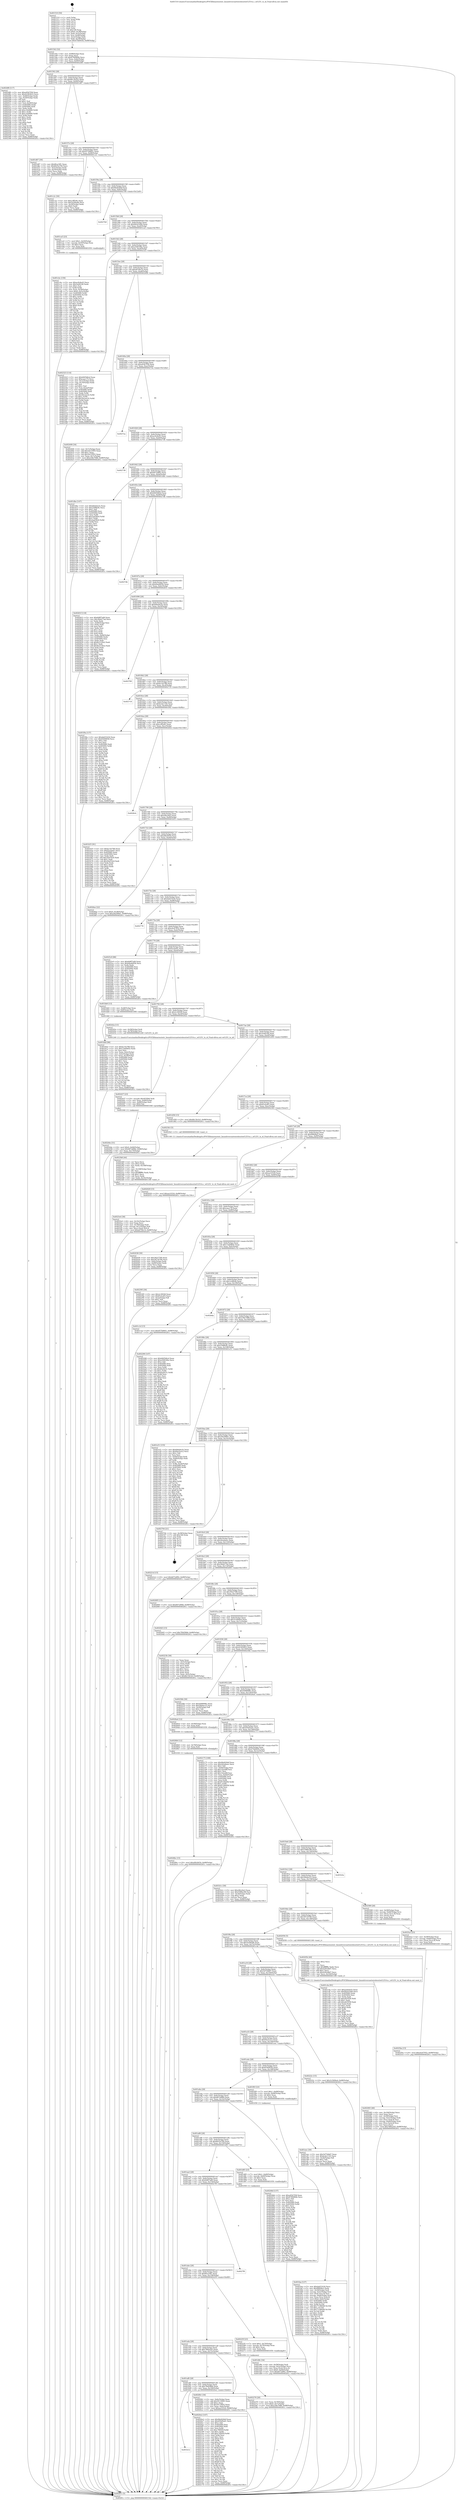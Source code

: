 digraph "0x401510" {
  label = "0x401510 (/mnt/c/Users/mathe/Desktop/tcc/POCII/binaries/extr_linuxdriversnetwirelesstiwl1251tx.c_wl1251_tx_id_Final-ollvm.out::main(0))"
  labelloc = "t"
  node[shape=record]

  Entry [label="",width=0.3,height=0.3,shape=circle,fillcolor=black,style=filled]
  "0x401542" [label="{
     0x401542 [32]\l
     | [instrs]\l
     &nbsp;&nbsp;0x401542 \<+6\>: mov -0x88(%rbp),%eax\l
     &nbsp;&nbsp;0x401548 \<+2\>: mov %eax,%ecx\l
     &nbsp;&nbsp;0x40154a \<+6\>: sub $0x8780984b,%ecx\l
     &nbsp;&nbsp;0x401550 \<+6\>: mov %eax,-0x8c(%rbp)\l
     &nbsp;&nbsp;0x401556 \<+6\>: mov %ecx,-0x90(%rbp)\l
     &nbsp;&nbsp;0x40155c \<+6\>: je 00000000004024f6 \<main+0xfe6\>\l
  }"]
  "0x4024f6" [label="{
     0x4024f6 [117]\l
     | [instrs]\l
     &nbsp;&nbsp;0x4024f6 \<+5\>: mov $0xa93b7f38,%eax\l
     &nbsp;&nbsp;0x4024fb \<+5\>: mov $0x42383623,%ecx\l
     &nbsp;&nbsp;0x402500 \<+6\>: mov -0x84(%rbp),%edx\l
     &nbsp;&nbsp;0x402506 \<+3\>: cmp -0x50(%rbp),%edx\l
     &nbsp;&nbsp;0x402509 \<+4\>: setl %sil\l
     &nbsp;&nbsp;0x40250d \<+4\>: and $0x1,%sil\l
     &nbsp;&nbsp;0x402511 \<+4\>: mov %sil,-0x29(%rbp)\l
     &nbsp;&nbsp;0x402515 \<+7\>: mov 0x405060,%edx\l
     &nbsp;&nbsp;0x40251c \<+7\>: mov 0x405064,%edi\l
     &nbsp;&nbsp;0x402523 \<+3\>: mov %edx,%r8d\l
     &nbsp;&nbsp;0x402526 \<+7\>: add $0xc1fe6660,%r8d\l
     &nbsp;&nbsp;0x40252d \<+4\>: sub $0x1,%r8d\l
     &nbsp;&nbsp;0x402531 \<+7\>: sub $0xc1fe6660,%r8d\l
     &nbsp;&nbsp;0x402538 \<+4\>: imul %r8d,%edx\l
     &nbsp;&nbsp;0x40253c \<+3\>: and $0x1,%edx\l
     &nbsp;&nbsp;0x40253f \<+3\>: cmp $0x0,%edx\l
     &nbsp;&nbsp;0x402542 \<+4\>: sete %sil\l
     &nbsp;&nbsp;0x402546 \<+3\>: cmp $0xa,%edi\l
     &nbsp;&nbsp;0x402549 \<+4\>: setl %r9b\l
     &nbsp;&nbsp;0x40254d \<+3\>: mov %sil,%r10b\l
     &nbsp;&nbsp;0x402550 \<+3\>: and %r9b,%r10b\l
     &nbsp;&nbsp;0x402553 \<+3\>: xor %r9b,%sil\l
     &nbsp;&nbsp;0x402556 \<+3\>: or %sil,%r10b\l
     &nbsp;&nbsp;0x402559 \<+4\>: test $0x1,%r10b\l
     &nbsp;&nbsp;0x40255d \<+3\>: cmovne %ecx,%eax\l
     &nbsp;&nbsp;0x402560 \<+6\>: mov %eax,-0x88(%rbp)\l
     &nbsp;&nbsp;0x402566 \<+5\>: jmp 000000000040281c \<main+0x130c\>\l
  }"]
  "0x401562" [label="{
     0x401562 [28]\l
     | [instrs]\l
     &nbsp;&nbsp;0x401562 \<+5\>: jmp 0000000000401567 \<main+0x57\>\l
     &nbsp;&nbsp;0x401567 \<+6\>: mov -0x8c(%rbp),%eax\l
     &nbsp;&nbsp;0x40156d \<+5\>: sub $0x8b13b1b3,%eax\l
     &nbsp;&nbsp;0x401572 \<+6\>: mov %eax,-0x94(%rbp)\l
     &nbsp;&nbsp;0x401578 \<+6\>: je 0000000000401d67 \<main+0x857\>\l
  }"]
  Exit [label="",width=0.3,height=0.3,shape=circle,fillcolor=black,style=filled,peripheries=2]
  "0x401d67" [label="{
     0x401d67 [30]\l
     | [instrs]\l
     &nbsp;&nbsp;0x401d67 \<+5\>: mov $0x6fca19f1,%eax\l
     &nbsp;&nbsp;0x401d6c \<+5\>: mov $0x6b55a700,%ecx\l
     &nbsp;&nbsp;0x401d71 \<+3\>: mov -0x5c(%rbp),%edx\l
     &nbsp;&nbsp;0x401d74 \<+3\>: cmp -0x50(%rbp),%edx\l
     &nbsp;&nbsp;0x401d77 \<+3\>: cmovl %ecx,%eax\l
     &nbsp;&nbsp;0x401d7a \<+6\>: mov %eax,-0x88(%rbp)\l
     &nbsp;&nbsp;0x401d80 \<+5\>: jmp 000000000040281c \<main+0x130c\>\l
  }"]
  "0x40157e" [label="{
     0x40157e [28]\l
     | [instrs]\l
     &nbsp;&nbsp;0x40157e \<+5\>: jmp 0000000000401583 \<main+0x73\>\l
     &nbsp;&nbsp;0x401583 \<+6\>: mov -0x8c(%rbp),%eax\l
     &nbsp;&nbsp;0x401589 \<+5\>: sub $0x957b8601,%eax\l
     &nbsp;&nbsp;0x40158e \<+6\>: mov %eax,-0x98(%rbp)\l
     &nbsp;&nbsp;0x401594 \<+6\>: je 0000000000401c2c \<main+0x71c\>\l
  }"]
  "0x4026bc" [label="{
     0x4026bc [15]\l
     | [instrs]\l
     &nbsp;&nbsp;0x4026bc \<+10\>: movl $0xd0fc8454,-0x88(%rbp)\l
     &nbsp;&nbsp;0x4026c6 \<+5\>: jmp 000000000040281c \<main+0x130c\>\l
  }"]
  "0x401c2c" [label="{
     0x401c2c [30]\l
     | [instrs]\l
     &nbsp;&nbsp;0x401c2c \<+5\>: mov $0xccff5e8c,%eax\l
     &nbsp;&nbsp;0x401c31 \<+5\>: mov $0x5a59eafb,%ecx\l
     &nbsp;&nbsp;0x401c36 \<+3\>: mov -0x30(%rbp),%edx\l
     &nbsp;&nbsp;0x401c39 \<+3\>: cmp $0x0,%edx\l
     &nbsp;&nbsp;0x401c3c \<+3\>: cmove %ecx,%eax\l
     &nbsp;&nbsp;0x401c3f \<+6\>: mov %eax,-0x88(%rbp)\l
     &nbsp;&nbsp;0x401c45 \<+5\>: jmp 000000000040281c \<main+0x130c\>\l
  }"]
  "0x40159a" [label="{
     0x40159a [28]\l
     | [instrs]\l
     &nbsp;&nbsp;0x40159a \<+5\>: jmp 000000000040159f \<main+0x8f\>\l
     &nbsp;&nbsp;0x40159f \<+6\>: mov -0x8c(%rbp),%eax\l
     &nbsp;&nbsp;0x4015a5 \<+5\>: sub $0x9bd42bbf,%eax\l
     &nbsp;&nbsp;0x4015aa \<+6\>: mov %eax,-0x9c(%rbp)\l
     &nbsp;&nbsp;0x4015b0 \<+6\>: je 00000000004027b9 \<main+0x12a9\>\l
  }"]
  "0x4026b0" [label="{
     0x4026b0 [12]\l
     | [instrs]\l
     &nbsp;&nbsp;0x4026b0 \<+4\>: mov -0x78(%rbp),%rax\l
     &nbsp;&nbsp;0x4026b4 \<+3\>: mov %rax,%rdi\l
     &nbsp;&nbsp;0x4026b7 \<+5\>: call 0000000000401030 \<free@plt\>\l
     | [calls]\l
     &nbsp;&nbsp;0x401030 \{1\} (unknown)\l
  }"]
  "0x4027b9" [label="{
     0x4027b9\l
  }", style=dashed]
  "0x4015b6" [label="{
     0x4015b6 [28]\l
     | [instrs]\l
     &nbsp;&nbsp;0x4015b6 \<+5\>: jmp 00000000004015bb \<main+0xab\>\l
     &nbsp;&nbsp;0x4015bb \<+6\>: mov -0x8c(%rbp),%eax\l
     &nbsp;&nbsp;0x4015c1 \<+5\>: sub $0x9d241b9d,%eax\l
     &nbsp;&nbsp;0x4015c6 \<+6\>: mov %eax,-0xa0(%rbp)\l
     &nbsp;&nbsp;0x4015cc \<+6\>: je 0000000000401ca5 \<main+0x795\>\l
  }"]
  "0x4025ba" [label="{
     0x4025ba [15]\l
     | [instrs]\l
     &nbsp;&nbsp;0x4025ba \<+10\>: movl $0xe4c67952,-0x88(%rbp)\l
     &nbsp;&nbsp;0x4025c4 \<+5\>: jmp 000000000040281c \<main+0x130c\>\l
  }"]
  "0x401ca5" [label="{
     0x401ca5 [23]\l
     | [instrs]\l
     &nbsp;&nbsp;0x401ca5 \<+7\>: movl $0x1,-0x50(%rbp)\l
     &nbsp;&nbsp;0x401cac \<+4\>: movslq -0x50(%rbp),%rax\l
     &nbsp;&nbsp;0x401cb0 \<+4\>: shl $0x3,%rax\l
     &nbsp;&nbsp;0x401cb4 \<+3\>: mov %rax,%rdi\l
     &nbsp;&nbsp;0x401cb7 \<+5\>: call 0000000000401050 \<malloc@plt\>\l
     | [calls]\l
     &nbsp;&nbsp;0x401050 \{1\} (unknown)\l
  }"]
  "0x4015d2" [label="{
     0x4015d2 [28]\l
     | [instrs]\l
     &nbsp;&nbsp;0x4015d2 \<+5\>: jmp 00000000004015d7 \<main+0xc7\>\l
     &nbsp;&nbsp;0x4015d7 \<+6\>: mov -0x8c(%rbp),%eax\l
     &nbsp;&nbsp;0x4015dd \<+5\>: sub $0xa508166a,%eax\l
     &nbsp;&nbsp;0x4015e2 \<+6\>: mov %eax,-0xa4(%rbp)\l
     &nbsp;&nbsp;0x4015e8 \<+6\>: je 0000000000402323 \<main+0xe13\>\l
  }"]
  "0x4025a3" [label="{
     0x4025a3 [23]\l
     | [instrs]\l
     &nbsp;&nbsp;0x4025a3 \<+4\>: mov -0x58(%rbp),%rax\l
     &nbsp;&nbsp;0x4025a7 \<+7\>: movslq -0x84(%rbp),%rcx\l
     &nbsp;&nbsp;0x4025ae \<+4\>: mov (%rax,%rcx,8),%rax\l
     &nbsp;&nbsp;0x4025b2 \<+3\>: mov %rax,%rdi\l
     &nbsp;&nbsp;0x4025b5 \<+5\>: call 0000000000401030 \<free@plt\>\l
     | [calls]\l
     &nbsp;&nbsp;0x401030 \{1\} (unknown)\l
  }"]
  "0x402323" [label="{
     0x402323 [114]\l
     | [instrs]\l
     &nbsp;&nbsp;0x402323 \<+5\>: mov $0xb845b8cd,%eax\l
     &nbsp;&nbsp;0x402328 \<+5\>: mov $0xcaacc74,%ecx\l
     &nbsp;&nbsp;0x40232d \<+3\>: mov -0x7c(%rbp),%edx\l
     &nbsp;&nbsp;0x402330 \<+3\>: cmp -0x70(%rbp),%edx\l
     &nbsp;&nbsp;0x402333 \<+4\>: setl %sil\l
     &nbsp;&nbsp;0x402337 \<+4\>: and $0x1,%sil\l
     &nbsp;&nbsp;0x40233b \<+4\>: mov %sil,-0x2a(%rbp)\l
     &nbsp;&nbsp;0x40233f \<+7\>: mov 0x405060,%edx\l
     &nbsp;&nbsp;0x402346 \<+7\>: mov 0x405064,%edi\l
     &nbsp;&nbsp;0x40234d \<+3\>: mov %edx,%r8d\l
     &nbsp;&nbsp;0x402350 \<+7\>: sub $0x50ceee32,%r8d\l
     &nbsp;&nbsp;0x402357 \<+4\>: sub $0x1,%r8d\l
     &nbsp;&nbsp;0x40235b \<+7\>: add $0x50ceee32,%r8d\l
     &nbsp;&nbsp;0x402362 \<+4\>: imul %r8d,%edx\l
     &nbsp;&nbsp;0x402366 \<+3\>: and $0x1,%edx\l
     &nbsp;&nbsp;0x402369 \<+3\>: cmp $0x0,%edx\l
     &nbsp;&nbsp;0x40236c \<+4\>: sete %sil\l
     &nbsp;&nbsp;0x402370 \<+3\>: cmp $0xa,%edi\l
     &nbsp;&nbsp;0x402373 \<+4\>: setl %r9b\l
     &nbsp;&nbsp;0x402377 \<+3\>: mov %sil,%r10b\l
     &nbsp;&nbsp;0x40237a \<+3\>: and %r9b,%r10b\l
     &nbsp;&nbsp;0x40237d \<+3\>: xor %r9b,%sil\l
     &nbsp;&nbsp;0x402380 \<+3\>: or %sil,%r10b\l
     &nbsp;&nbsp;0x402383 \<+4\>: test $0x1,%r10b\l
     &nbsp;&nbsp;0x402387 \<+3\>: cmovne %ecx,%eax\l
     &nbsp;&nbsp;0x40238a \<+6\>: mov %eax,-0x88(%rbp)\l
     &nbsp;&nbsp;0x402390 \<+5\>: jmp 000000000040281c \<main+0x130c\>\l
  }"]
  "0x4015ee" [label="{
     0x4015ee [28]\l
     | [instrs]\l
     &nbsp;&nbsp;0x4015ee \<+5\>: jmp 00000000004015f3 \<main+0xe3\>\l
     &nbsp;&nbsp;0x4015f3 \<+6\>: mov -0x8c(%rbp),%eax\l
     &nbsp;&nbsp;0x4015f9 \<+5\>: sub $0xa67f4e14,%eax\l
     &nbsp;&nbsp;0x4015fe \<+6\>: mov %eax,-0xa8(%rbp)\l
     &nbsp;&nbsp;0x401604 \<+6\>: je 0000000000402408 \<main+0xef8\>\l
  }"]
  "0x40244e" [label="{
     0x40244e [31]\l
     | [instrs]\l
     &nbsp;&nbsp;0x40244e \<+10\>: movl $0x0,-0x84(%rbp)\l
     &nbsp;&nbsp;0x402458 \<+10\>: movl $0x667e89fd,-0x88(%rbp)\l
     &nbsp;&nbsp;0x402462 \<+6\>: mov %eax,-0x170(%rbp)\l
     &nbsp;&nbsp;0x402468 \<+5\>: jmp 000000000040281c \<main+0x130c\>\l
  }"]
  "0x402408" [label="{
     0x402408 [34]\l
     | [instrs]\l
     &nbsp;&nbsp;0x402408 \<+3\>: mov -0x7c(%rbp),%eax\l
     &nbsp;&nbsp;0x40240b \<+5\>: add $0x5d125f55,%eax\l
     &nbsp;&nbsp;0x402410 \<+3\>: add $0x1,%eax\l
     &nbsp;&nbsp;0x402413 \<+5\>: sub $0x5d125f55,%eax\l
     &nbsp;&nbsp;0x402418 \<+3\>: mov %eax,-0x7c(%rbp)\l
     &nbsp;&nbsp;0x40241b \<+10\>: movl $0x238e7088,-0x88(%rbp)\l
     &nbsp;&nbsp;0x402425 \<+5\>: jmp 000000000040281c \<main+0x130c\>\l
  }"]
  "0x40160a" [label="{
     0x40160a [28]\l
     | [instrs]\l
     &nbsp;&nbsp;0x40160a \<+5\>: jmp 000000000040160f \<main+0xff\>\l
     &nbsp;&nbsp;0x40160f \<+6\>: mov -0x8c(%rbp),%eax\l
     &nbsp;&nbsp;0x401615 \<+5\>: sub $0xa93b7f38,%eax\l
     &nbsp;&nbsp;0x40161a \<+6\>: mov %eax,-0xac(%rbp)\l
     &nbsp;&nbsp;0x401620 \<+6\>: je 00000000004027ea \<main+0x12da\>\l
  }"]
  "0x402437" [label="{
     0x402437 [23]\l
     | [instrs]\l
     &nbsp;&nbsp;0x402437 \<+10\>: movabs $0x4030b6,%rdi\l
     &nbsp;&nbsp;0x402441 \<+3\>: mov %eax,-0x80(%rbp)\l
     &nbsp;&nbsp;0x402444 \<+3\>: mov -0x80(%rbp),%esi\l
     &nbsp;&nbsp;0x402447 \<+2\>: mov $0x0,%al\l
     &nbsp;&nbsp;0x402449 \<+5\>: call 0000000000401040 \<printf@plt\>\l
     | [calls]\l
     &nbsp;&nbsp;0x401040 \{1\} (unknown)\l
  }"]
  "0x4027ea" [label="{
     0x4027ea\l
  }", style=dashed]
  "0x401626" [label="{
     0x401626 [28]\l
     | [instrs]\l
     &nbsp;&nbsp;0x401626 \<+5\>: jmp 000000000040162b \<main+0x11b\>\l
     &nbsp;&nbsp;0x40162b \<+6\>: mov -0x8c(%rbp),%eax\l
     &nbsp;&nbsp;0x401631 \<+5\>: sub $0xac9c6e43,%eax\l
     &nbsp;&nbsp;0x401636 \<+6\>: mov %eax,-0xb0(%rbp)\l
     &nbsp;&nbsp;0x40163c \<+6\>: je 0000000000402738 \<main+0x1228\>\l
  }"]
  "0x4023e4" [label="{
     0x4023e4 [36]\l
     | [instrs]\l
     &nbsp;&nbsp;0x4023e4 \<+6\>: mov -0x16c(%rbp),%ecx\l
     &nbsp;&nbsp;0x4023ea \<+3\>: imul %eax,%ecx\l
     &nbsp;&nbsp;0x4023ed \<+4\>: mov -0x78(%rbp),%rdi\l
     &nbsp;&nbsp;0x4023f1 \<+4\>: movslq -0x7c(%rbp),%r8\l
     &nbsp;&nbsp;0x4023f5 \<+4\>: mov %ecx,(%rdi,%r8,4)\l
     &nbsp;&nbsp;0x4023f9 \<+10\>: movl $0xa67f4e14,-0x88(%rbp)\l
     &nbsp;&nbsp;0x402403 \<+5\>: jmp 000000000040281c \<main+0x130c\>\l
  }"]
  "0x402738" [label="{
     0x402738\l
  }", style=dashed]
  "0x401642" [label="{
     0x401642 [28]\l
     | [instrs]\l
     &nbsp;&nbsp;0x401642 \<+5\>: jmp 0000000000401647 \<main+0x137\>\l
     &nbsp;&nbsp;0x401647 \<+6\>: mov -0x8c(%rbp),%eax\l
     &nbsp;&nbsp;0x40164d \<+5\>: sub $0xb672df92,%eax\l
     &nbsp;&nbsp;0x401652 \<+6\>: mov %eax,-0xb4(%rbp)\l
     &nbsp;&nbsp;0x401658 \<+6\>: je 0000000000401dbe \<main+0x8ae\>\l
  }"]
  "0x4023b8" [label="{
     0x4023b8 [44]\l
     | [instrs]\l
     &nbsp;&nbsp;0x4023b8 \<+2\>: xor %ecx,%ecx\l
     &nbsp;&nbsp;0x4023ba \<+5\>: mov $0x2,%edx\l
     &nbsp;&nbsp;0x4023bf \<+6\>: mov %edx,-0x168(%rbp)\l
     &nbsp;&nbsp;0x4023c5 \<+1\>: cltd\l
     &nbsp;&nbsp;0x4023c6 \<+6\>: mov -0x168(%rbp),%esi\l
     &nbsp;&nbsp;0x4023cc \<+2\>: idiv %esi\l
     &nbsp;&nbsp;0x4023ce \<+6\>: imul $0xfffffffe,%edx,%edx\l
     &nbsp;&nbsp;0x4023d4 \<+3\>: sub $0x1,%ecx\l
     &nbsp;&nbsp;0x4023d7 \<+2\>: sub %ecx,%edx\l
     &nbsp;&nbsp;0x4023d9 \<+6\>: mov %edx,-0x16c(%rbp)\l
     &nbsp;&nbsp;0x4023df \<+5\>: call 0000000000401160 \<next_i\>\l
     | [calls]\l
     &nbsp;&nbsp;0x401160 \{1\} (/mnt/c/Users/mathe/Desktop/tcc/POCII/binaries/extr_linuxdriversnetwirelesstiwl1251tx.c_wl1251_tx_id_Final-ollvm.out::next_i)\l
  }"]
  "0x401dbe" [label="{
     0x401dbe [147]\l
     | [instrs]\l
     &nbsp;&nbsp;0x401dbe \<+5\>: mov $0xb9eb4a3e,%eax\l
     &nbsp;&nbsp;0x401dc3 \<+5\>: mov $0x259f8e9c,%ecx\l
     &nbsp;&nbsp;0x401dc8 \<+2\>: mov $0x1,%dl\l
     &nbsp;&nbsp;0x401dca \<+7\>: mov 0x405060,%esi\l
     &nbsp;&nbsp;0x401dd1 \<+7\>: mov 0x405064,%edi\l
     &nbsp;&nbsp;0x401dd8 \<+3\>: mov %esi,%r8d\l
     &nbsp;&nbsp;0x401ddb \<+7\>: add $0x2aaf38c6,%r8d\l
     &nbsp;&nbsp;0x401de2 \<+4\>: sub $0x1,%r8d\l
     &nbsp;&nbsp;0x401de6 \<+7\>: sub $0x2aaf38c6,%r8d\l
     &nbsp;&nbsp;0x401ded \<+4\>: imul %r8d,%esi\l
     &nbsp;&nbsp;0x401df1 \<+3\>: and $0x1,%esi\l
     &nbsp;&nbsp;0x401df4 \<+3\>: cmp $0x0,%esi\l
     &nbsp;&nbsp;0x401df7 \<+4\>: sete %r9b\l
     &nbsp;&nbsp;0x401dfb \<+3\>: cmp $0xa,%edi\l
     &nbsp;&nbsp;0x401dfe \<+4\>: setl %r10b\l
     &nbsp;&nbsp;0x401e02 \<+3\>: mov %r9b,%r11b\l
     &nbsp;&nbsp;0x401e05 \<+4\>: xor $0xff,%r11b\l
     &nbsp;&nbsp;0x401e09 \<+3\>: mov %r10b,%bl\l
     &nbsp;&nbsp;0x401e0c \<+3\>: xor $0xff,%bl\l
     &nbsp;&nbsp;0x401e0f \<+3\>: xor $0x1,%dl\l
     &nbsp;&nbsp;0x401e12 \<+3\>: mov %r11b,%r14b\l
     &nbsp;&nbsp;0x401e15 \<+4\>: and $0xff,%r14b\l
     &nbsp;&nbsp;0x401e19 \<+3\>: and %dl,%r9b\l
     &nbsp;&nbsp;0x401e1c \<+3\>: mov %bl,%r15b\l
     &nbsp;&nbsp;0x401e1f \<+4\>: and $0xff,%r15b\l
     &nbsp;&nbsp;0x401e23 \<+3\>: and %dl,%r10b\l
     &nbsp;&nbsp;0x401e26 \<+3\>: or %r9b,%r14b\l
     &nbsp;&nbsp;0x401e29 \<+3\>: or %r10b,%r15b\l
     &nbsp;&nbsp;0x401e2c \<+3\>: xor %r15b,%r14b\l
     &nbsp;&nbsp;0x401e2f \<+3\>: or %bl,%r11b\l
     &nbsp;&nbsp;0x401e32 \<+4\>: xor $0xff,%r11b\l
     &nbsp;&nbsp;0x401e36 \<+3\>: or $0x1,%dl\l
     &nbsp;&nbsp;0x401e39 \<+3\>: and %dl,%r11b\l
     &nbsp;&nbsp;0x401e3c \<+3\>: or %r11b,%r14b\l
     &nbsp;&nbsp;0x401e3f \<+4\>: test $0x1,%r14b\l
     &nbsp;&nbsp;0x401e43 \<+3\>: cmovne %ecx,%eax\l
     &nbsp;&nbsp;0x401e46 \<+6\>: mov %eax,-0x88(%rbp)\l
     &nbsp;&nbsp;0x401e4c \<+5\>: jmp 000000000040281c \<main+0x130c\>\l
  }"]
  "0x40165e" [label="{
     0x40165e [28]\l
     | [instrs]\l
     &nbsp;&nbsp;0x40165e \<+5\>: jmp 0000000000401663 \<main+0x153\>\l
     &nbsp;&nbsp;0x401663 \<+6\>: mov -0x8c(%rbp),%eax\l
     &nbsp;&nbsp;0x401669 \<+5\>: sub $0xb845b8cd,%eax\l
     &nbsp;&nbsp;0x40166e \<+6\>: mov %eax,-0xb8(%rbp)\l
     &nbsp;&nbsp;0x401674 \<+6\>: je 00000000004027db \<main+0x12cb\>\l
  }"]
  "0x402276" [label="{
     0x402276 [26]\l
     | [instrs]\l
     &nbsp;&nbsp;0x402276 \<+4\>: mov %rax,-0x78(%rbp)\l
     &nbsp;&nbsp;0x40227a \<+7\>: movl $0x0,-0x7c(%rbp)\l
     &nbsp;&nbsp;0x402281 \<+10\>: movl $0x238e7088,-0x88(%rbp)\l
     &nbsp;&nbsp;0x40228b \<+5\>: jmp 000000000040281c \<main+0x130c\>\l
  }"]
  "0x4027db" [label="{
     0x4027db\l
  }", style=dashed]
  "0x40167a" [label="{
     0x40167a [28]\l
     | [instrs]\l
     &nbsp;&nbsp;0x40167a \<+5\>: jmp 000000000040167f \<main+0x16f\>\l
     &nbsp;&nbsp;0x40167f \<+6\>: mov -0x8c(%rbp),%eax\l
     &nbsp;&nbsp;0x401685 \<+5\>: sub $0xb9a46456,%eax\l
     &nbsp;&nbsp;0x40168a \<+6\>: mov %eax,-0xbc(%rbp)\l
     &nbsp;&nbsp;0x401690 \<+6\>: je 000000000040261f \<main+0x110f\>\l
  }"]
  "0x401b12" [label="{
     0x401b12\l
  }", style=dashed]
  "0x40261f" [label="{
     0x40261f [118]\l
     | [instrs]\l
     &nbsp;&nbsp;0x40261f \<+5\>: mov $0x6d8f7ad9,%eax\l
     &nbsp;&nbsp;0x402624 \<+5\>: mov $0x36dd17ad,%ecx\l
     &nbsp;&nbsp;0x402629 \<+2\>: xor %edx,%edx\l
     &nbsp;&nbsp;0x40262b \<+6\>: mov -0x84(%rbp),%esi\l
     &nbsp;&nbsp;0x402631 \<+2\>: mov %edx,%edi\l
     &nbsp;&nbsp;0x402633 \<+2\>: sub %esi,%edi\l
     &nbsp;&nbsp;0x402635 \<+2\>: mov %edx,%esi\l
     &nbsp;&nbsp;0x402637 \<+3\>: sub $0x1,%esi\l
     &nbsp;&nbsp;0x40263a \<+2\>: add %esi,%edi\l
     &nbsp;&nbsp;0x40263c \<+2\>: sub %edi,%edx\l
     &nbsp;&nbsp;0x40263e \<+6\>: mov %edx,-0x84(%rbp)\l
     &nbsp;&nbsp;0x402644 \<+7\>: mov 0x405060,%edx\l
     &nbsp;&nbsp;0x40264b \<+7\>: mov 0x405064,%esi\l
     &nbsp;&nbsp;0x402652 \<+2\>: mov %edx,%edi\l
     &nbsp;&nbsp;0x402654 \<+6\>: sub $0x8e3120e2,%edi\l
     &nbsp;&nbsp;0x40265a \<+3\>: sub $0x1,%edi\l
     &nbsp;&nbsp;0x40265d \<+6\>: add $0x8e3120e2,%edi\l
     &nbsp;&nbsp;0x402663 \<+3\>: imul %edi,%edx\l
     &nbsp;&nbsp;0x402666 \<+3\>: and $0x1,%edx\l
     &nbsp;&nbsp;0x402669 \<+3\>: cmp $0x0,%edx\l
     &nbsp;&nbsp;0x40266c \<+4\>: sete %r8b\l
     &nbsp;&nbsp;0x402670 \<+3\>: cmp $0xa,%esi\l
     &nbsp;&nbsp;0x402673 \<+4\>: setl %r9b\l
     &nbsp;&nbsp;0x402677 \<+3\>: mov %r8b,%r10b\l
     &nbsp;&nbsp;0x40267a \<+3\>: and %r9b,%r10b\l
     &nbsp;&nbsp;0x40267d \<+3\>: xor %r9b,%r8b\l
     &nbsp;&nbsp;0x402680 \<+3\>: or %r8b,%r10b\l
     &nbsp;&nbsp;0x402683 \<+4\>: test $0x1,%r10b\l
     &nbsp;&nbsp;0x402687 \<+3\>: cmovne %ecx,%eax\l
     &nbsp;&nbsp;0x40268a \<+6\>: mov %eax,-0x88(%rbp)\l
     &nbsp;&nbsp;0x402690 \<+5\>: jmp 000000000040281c \<main+0x130c\>\l
  }"]
  "0x401696" [label="{
     0x401696 [28]\l
     | [instrs]\l
     &nbsp;&nbsp;0x401696 \<+5\>: jmp 000000000040169b \<main+0x18b\>\l
     &nbsp;&nbsp;0x40169b \<+6\>: mov -0x8c(%rbp),%eax\l
     &nbsp;&nbsp;0x4016a1 \<+5\>: sub $0xb9eb4a3e,%eax\l
     &nbsp;&nbsp;0x4016a6 \<+6\>: mov %eax,-0xc0(%rbp)\l
     &nbsp;&nbsp;0x4016ac \<+6\>: je 0000000000402769 \<main+0x1259\>\l
  }"]
  "0x4020e2" [label="{
     0x4020e2 [147]\l
     | [instrs]\l
     &nbsp;&nbsp;0x4020e2 \<+5\>: mov $0x9bd42bbf,%eax\l
     &nbsp;&nbsp;0x4020e7 \<+5\>: mov $0x450d5a41,%ecx\l
     &nbsp;&nbsp;0x4020ec \<+2\>: mov $0x1,%dl\l
     &nbsp;&nbsp;0x4020ee \<+7\>: mov 0x405060,%esi\l
     &nbsp;&nbsp;0x4020f5 \<+7\>: mov 0x405064,%edi\l
     &nbsp;&nbsp;0x4020fc \<+3\>: mov %esi,%r8d\l
     &nbsp;&nbsp;0x4020ff \<+7\>: sub $0xc7ff365f,%r8d\l
     &nbsp;&nbsp;0x402106 \<+4\>: sub $0x1,%r8d\l
     &nbsp;&nbsp;0x40210a \<+7\>: add $0xc7ff365f,%r8d\l
     &nbsp;&nbsp;0x402111 \<+4\>: imul %r8d,%esi\l
     &nbsp;&nbsp;0x402115 \<+3\>: and $0x1,%esi\l
     &nbsp;&nbsp;0x402118 \<+3\>: cmp $0x0,%esi\l
     &nbsp;&nbsp;0x40211b \<+4\>: sete %r9b\l
     &nbsp;&nbsp;0x40211f \<+3\>: cmp $0xa,%edi\l
     &nbsp;&nbsp;0x402122 \<+4\>: setl %r10b\l
     &nbsp;&nbsp;0x402126 \<+3\>: mov %r9b,%r11b\l
     &nbsp;&nbsp;0x402129 \<+4\>: xor $0xff,%r11b\l
     &nbsp;&nbsp;0x40212d \<+3\>: mov %r10b,%bl\l
     &nbsp;&nbsp;0x402130 \<+3\>: xor $0xff,%bl\l
     &nbsp;&nbsp;0x402133 \<+3\>: xor $0x1,%dl\l
     &nbsp;&nbsp;0x402136 \<+3\>: mov %r11b,%r14b\l
     &nbsp;&nbsp;0x402139 \<+4\>: and $0xff,%r14b\l
     &nbsp;&nbsp;0x40213d \<+3\>: and %dl,%r9b\l
     &nbsp;&nbsp;0x402140 \<+3\>: mov %bl,%r15b\l
     &nbsp;&nbsp;0x402143 \<+4\>: and $0xff,%r15b\l
     &nbsp;&nbsp;0x402147 \<+3\>: and %dl,%r10b\l
     &nbsp;&nbsp;0x40214a \<+3\>: or %r9b,%r14b\l
     &nbsp;&nbsp;0x40214d \<+3\>: or %r10b,%r15b\l
     &nbsp;&nbsp;0x402150 \<+3\>: xor %r15b,%r14b\l
     &nbsp;&nbsp;0x402153 \<+3\>: or %bl,%r11b\l
     &nbsp;&nbsp;0x402156 \<+4\>: xor $0xff,%r11b\l
     &nbsp;&nbsp;0x40215a \<+3\>: or $0x1,%dl\l
     &nbsp;&nbsp;0x40215d \<+3\>: and %dl,%r11b\l
     &nbsp;&nbsp;0x402160 \<+3\>: or %r11b,%r14b\l
     &nbsp;&nbsp;0x402163 \<+4\>: test $0x1,%r14b\l
     &nbsp;&nbsp;0x402167 \<+3\>: cmovne %ecx,%eax\l
     &nbsp;&nbsp;0x40216a \<+6\>: mov %eax,-0x88(%rbp)\l
     &nbsp;&nbsp;0x402170 \<+5\>: jmp 000000000040281c \<main+0x130c\>\l
  }"]
  "0x402769" [label="{
     0x402769\l
  }", style=dashed]
  "0x4016b2" [label="{
     0x4016b2 [28]\l
     | [instrs]\l
     &nbsp;&nbsp;0x4016b2 \<+5\>: jmp 00000000004016b7 \<main+0x1a7\>\l
     &nbsp;&nbsp;0x4016b7 \<+6\>: mov -0x8c(%rbp),%eax\l
     &nbsp;&nbsp;0x4016bd \<+5\>: sub $0xbc1fa788,%eax\l
     &nbsp;&nbsp;0x4016c2 \<+6\>: mov %eax,-0xc4(%rbp)\l
     &nbsp;&nbsp;0x4016c8 \<+6\>: je 0000000000402719 \<main+0x1209\>\l
  }"]
  "0x401af6" [label="{
     0x401af6 [28]\l
     | [instrs]\l
     &nbsp;&nbsp;0x401af6 \<+5\>: jmp 0000000000401afb \<main+0x5eb\>\l
     &nbsp;&nbsp;0x401afb \<+6\>: mov -0x8c(%rbp),%eax\l
     &nbsp;&nbsp;0x401b01 \<+5\>: sub $0x7f0d58b6,%eax\l
     &nbsp;&nbsp;0x401b06 \<+6\>: mov %eax,-0x160(%rbp)\l
     &nbsp;&nbsp;0x401b0c \<+6\>: je 00000000004020e2 \<main+0xbd2\>\l
  }"]
  "0x402719" [label="{
     0x402719\l
  }", style=dashed]
  "0x4016ce" [label="{
     0x4016ce [28]\l
     | [instrs]\l
     &nbsp;&nbsp;0x4016ce \<+5\>: jmp 00000000004016d3 \<main+0x1c3\>\l
     &nbsp;&nbsp;0x4016d3 \<+6\>: mov -0x8c(%rbp),%eax\l
     &nbsp;&nbsp;0x4016d9 \<+5\>: sub $0xbcde1145,%eax\l
     &nbsp;&nbsp;0x4016de \<+6\>: mov %eax,-0xc8(%rbp)\l
     &nbsp;&nbsp;0x4016e4 \<+6\>: je 0000000000401f0a \<main+0x9fa\>\l
  }"]
  "0x4020b1" [label="{
     0x4020b1 [34]\l
     | [instrs]\l
     &nbsp;&nbsp;0x4020b1 \<+3\>: mov -0x6c(%rbp),%eax\l
     &nbsp;&nbsp;0x4020b4 \<+5\>: add $0x5f110643,%eax\l
     &nbsp;&nbsp;0x4020b9 \<+3\>: add $0x1,%eax\l
     &nbsp;&nbsp;0x4020bc \<+5\>: sub $0x5f110643,%eax\l
     &nbsp;&nbsp;0x4020c1 \<+3\>: mov %eax,-0x6c(%rbp)\l
     &nbsp;&nbsp;0x4020c4 \<+10\>: movl $0xaa10324,-0x88(%rbp)\l
     &nbsp;&nbsp;0x4020ce \<+5\>: jmp 000000000040281c \<main+0x130c\>\l
  }"]
  "0x401f0a" [label="{
     0x401f0a [137]\l
     | [instrs]\l
     &nbsp;&nbsp;0x401f0a \<+5\>: mov $0xdab51b34,%eax\l
     &nbsp;&nbsp;0x401f0f \<+5\>: mov $0x6540f058,%ecx\l
     &nbsp;&nbsp;0x401f14 \<+2\>: mov $0x1,%dl\l
     &nbsp;&nbsp;0x401f16 \<+2\>: xor %esi,%esi\l
     &nbsp;&nbsp;0x401f18 \<+7\>: mov 0x405060,%edi\l
     &nbsp;&nbsp;0x401f1f \<+8\>: mov 0x405064,%r8d\l
     &nbsp;&nbsp;0x401f27 \<+3\>: sub $0x1,%esi\l
     &nbsp;&nbsp;0x401f2a \<+3\>: mov %edi,%r9d\l
     &nbsp;&nbsp;0x401f2d \<+3\>: add %esi,%r9d\l
     &nbsp;&nbsp;0x401f30 \<+4\>: imul %r9d,%edi\l
     &nbsp;&nbsp;0x401f34 \<+3\>: and $0x1,%edi\l
     &nbsp;&nbsp;0x401f37 \<+3\>: cmp $0x0,%edi\l
     &nbsp;&nbsp;0x401f3a \<+4\>: sete %r10b\l
     &nbsp;&nbsp;0x401f3e \<+4\>: cmp $0xa,%r8d\l
     &nbsp;&nbsp;0x401f42 \<+4\>: setl %r11b\l
     &nbsp;&nbsp;0x401f46 \<+3\>: mov %r10b,%bl\l
     &nbsp;&nbsp;0x401f49 \<+3\>: xor $0xff,%bl\l
     &nbsp;&nbsp;0x401f4c \<+3\>: mov %r11b,%r14b\l
     &nbsp;&nbsp;0x401f4f \<+4\>: xor $0xff,%r14b\l
     &nbsp;&nbsp;0x401f53 \<+3\>: xor $0x1,%dl\l
     &nbsp;&nbsp;0x401f56 \<+3\>: mov %bl,%r15b\l
     &nbsp;&nbsp;0x401f59 \<+4\>: and $0xff,%r15b\l
     &nbsp;&nbsp;0x401f5d \<+3\>: and %dl,%r10b\l
     &nbsp;&nbsp;0x401f60 \<+3\>: mov %r14b,%r12b\l
     &nbsp;&nbsp;0x401f63 \<+4\>: and $0xff,%r12b\l
     &nbsp;&nbsp;0x401f67 \<+3\>: and %dl,%r11b\l
     &nbsp;&nbsp;0x401f6a \<+3\>: or %r10b,%r15b\l
     &nbsp;&nbsp;0x401f6d \<+3\>: or %r11b,%r12b\l
     &nbsp;&nbsp;0x401f70 \<+3\>: xor %r12b,%r15b\l
     &nbsp;&nbsp;0x401f73 \<+3\>: or %r14b,%bl\l
     &nbsp;&nbsp;0x401f76 \<+3\>: xor $0xff,%bl\l
     &nbsp;&nbsp;0x401f79 \<+3\>: or $0x1,%dl\l
     &nbsp;&nbsp;0x401f7c \<+2\>: and %dl,%bl\l
     &nbsp;&nbsp;0x401f7e \<+3\>: or %bl,%r15b\l
     &nbsp;&nbsp;0x401f81 \<+4\>: test $0x1,%r15b\l
     &nbsp;&nbsp;0x401f85 \<+3\>: cmovne %ecx,%eax\l
     &nbsp;&nbsp;0x401f88 \<+6\>: mov %eax,-0x88(%rbp)\l
     &nbsp;&nbsp;0x401f8e \<+5\>: jmp 000000000040281c \<main+0x130c\>\l
  }"]
  "0x4016ea" [label="{
     0x4016ea [28]\l
     | [instrs]\l
     &nbsp;&nbsp;0x4016ea \<+5\>: jmp 00000000004016ef \<main+0x1df\>\l
     &nbsp;&nbsp;0x4016ef \<+6\>: mov -0x8c(%rbp),%eax\l
     &nbsp;&nbsp;0x4016f5 \<+5\>: sub $0xccff5e8c,%eax\l
     &nbsp;&nbsp;0x4016fa \<+6\>: mov %eax,-0xcc(%rbp)\l
     &nbsp;&nbsp;0x401700 \<+6\>: je 00000000004026cb \<main+0x11bb\>\l
  }"]
  "0x401ada" [label="{
     0x401ada [28]\l
     | [instrs]\l
     &nbsp;&nbsp;0x401ada \<+5\>: jmp 0000000000401adf \<main+0x5cf\>\l
     &nbsp;&nbsp;0x401adf \<+6\>: mov -0x8c(%rbp),%eax\l
     &nbsp;&nbsp;0x401ae5 \<+5\>: sub $0x78f0a2d3,%eax\l
     &nbsp;&nbsp;0x401aea \<+6\>: mov %eax,-0x15c(%rbp)\l
     &nbsp;&nbsp;0x401af0 \<+6\>: je 00000000004020b1 \<main+0xba1\>\l
  }"]
  "0x4026cb" [label="{
     0x4026cb\l
  }", style=dashed]
  "0x401706" [label="{
     0x401706 [28]\l
     | [instrs]\l
     &nbsp;&nbsp;0x401706 \<+5\>: jmp 000000000040170b \<main+0x1fb\>\l
     &nbsp;&nbsp;0x40170b \<+6\>: mov -0x8c(%rbp),%eax\l
     &nbsp;&nbsp;0x401711 \<+5\>: sub $0xcfb2c8a3,%eax\l
     &nbsp;&nbsp;0x401716 \<+6\>: mov %eax,-0xd0(%rbp)\l
     &nbsp;&nbsp;0x40171c \<+6\>: je 0000000000401b55 \<main+0x645\>\l
  }"]
  "0x40225f" [label="{
     0x40225f [23]\l
     | [instrs]\l
     &nbsp;&nbsp;0x40225f \<+7\>: movl $0x1,-0x70(%rbp)\l
     &nbsp;&nbsp;0x402266 \<+4\>: movslq -0x70(%rbp),%rax\l
     &nbsp;&nbsp;0x40226a \<+4\>: shl $0x2,%rax\l
     &nbsp;&nbsp;0x40226e \<+3\>: mov %rax,%rdi\l
     &nbsp;&nbsp;0x402271 \<+5\>: call 0000000000401050 \<malloc@plt\>\l
     | [calls]\l
     &nbsp;&nbsp;0x401050 \{1\} (unknown)\l
  }"]
  "0x401b55" [label="{
     0x401b55 [91]\l
     | [instrs]\l
     &nbsp;&nbsp;0x401b55 \<+5\>: mov $0xbc1fa788,%eax\l
     &nbsp;&nbsp;0x401b5a \<+5\>: mov $0xf2a3ae01,%ecx\l
     &nbsp;&nbsp;0x401b5f \<+7\>: mov 0x405060,%edx\l
     &nbsp;&nbsp;0x401b66 \<+7\>: mov 0x405064,%esi\l
     &nbsp;&nbsp;0x401b6d \<+2\>: mov %edx,%edi\l
     &nbsp;&nbsp;0x401b6f \<+6\>: add $0x20ef16c6,%edi\l
     &nbsp;&nbsp;0x401b75 \<+3\>: sub $0x1,%edi\l
     &nbsp;&nbsp;0x401b78 \<+6\>: sub $0x20ef16c6,%edi\l
     &nbsp;&nbsp;0x401b7e \<+3\>: imul %edi,%edx\l
     &nbsp;&nbsp;0x401b81 \<+3\>: and $0x1,%edx\l
     &nbsp;&nbsp;0x401b84 \<+3\>: cmp $0x0,%edx\l
     &nbsp;&nbsp;0x401b87 \<+4\>: sete %r8b\l
     &nbsp;&nbsp;0x401b8b \<+3\>: cmp $0xa,%esi\l
     &nbsp;&nbsp;0x401b8e \<+4\>: setl %r9b\l
     &nbsp;&nbsp;0x401b92 \<+3\>: mov %r8b,%r10b\l
     &nbsp;&nbsp;0x401b95 \<+3\>: and %r9b,%r10b\l
     &nbsp;&nbsp;0x401b98 \<+3\>: xor %r9b,%r8b\l
     &nbsp;&nbsp;0x401b9b \<+3\>: or %r8b,%r10b\l
     &nbsp;&nbsp;0x401b9e \<+4\>: test $0x1,%r10b\l
     &nbsp;&nbsp;0x401ba2 \<+3\>: cmovne %ecx,%eax\l
     &nbsp;&nbsp;0x401ba5 \<+6\>: mov %eax,-0x88(%rbp)\l
     &nbsp;&nbsp;0x401bab \<+5\>: jmp 000000000040281c \<main+0x130c\>\l
  }"]
  "0x401722" [label="{
     0x401722 [28]\l
     | [instrs]\l
     &nbsp;&nbsp;0x401722 \<+5\>: jmp 0000000000401727 \<main+0x217\>\l
     &nbsp;&nbsp;0x401727 \<+6\>: mov -0x8c(%rbp),%eax\l
     &nbsp;&nbsp;0x40172d \<+5\>: sub $0xd0fc8454,%eax\l
     &nbsp;&nbsp;0x401732 \<+6\>: mov %eax,-0xd4(%rbp)\l
     &nbsp;&nbsp;0x401738 \<+6\>: je 00000000004026ee \<main+0x11de\>\l
  }"]
  "0x401abe" [label="{
     0x401abe [28]\l
     | [instrs]\l
     &nbsp;&nbsp;0x401abe \<+5\>: jmp 0000000000401ac3 \<main+0x5b3\>\l
     &nbsp;&nbsp;0x401ac3 \<+6\>: mov -0x8c(%rbp),%eax\l
     &nbsp;&nbsp;0x401ac9 \<+5\>: sub $0x6fca19f1,%eax\l
     &nbsp;&nbsp;0x401ace \<+6\>: mov %eax,-0x158(%rbp)\l
     &nbsp;&nbsp;0x401ad4 \<+6\>: je 000000000040225f \<main+0xd4f\>\l
  }"]
  "0x4026ee" [label="{
     0x4026ee [22]\l
     | [instrs]\l
     &nbsp;&nbsp;0x4026ee \<+7\>: movl $0x0,-0x38(%rbp)\l
     &nbsp;&nbsp;0x4026f5 \<+10\>: movl $0x29a590b1,-0x88(%rbp)\l
     &nbsp;&nbsp;0x4026ff \<+5\>: jmp 000000000040281c \<main+0x130c\>\l
  }"]
  "0x40173e" [label="{
     0x40173e [28]\l
     | [instrs]\l
     &nbsp;&nbsp;0x40173e \<+5\>: jmp 0000000000401743 \<main+0x233\>\l
     &nbsp;&nbsp;0x401743 \<+6\>: mov -0x8c(%rbp),%eax\l
     &nbsp;&nbsp;0x401749 \<+5\>: sub $0xdab51b34,%eax\l
     &nbsp;&nbsp;0x40174e \<+6\>: mov %eax,-0xd8(%rbp)\l
     &nbsp;&nbsp;0x401754 \<+6\>: je 0000000000402778 \<main+0x1268\>\l
  }"]
  "0x4027f9" [label="{
     0x4027f9\l
  }", style=dashed]
  "0x402778" [label="{
     0x402778\l
  }", style=dashed]
  "0x40175a" [label="{
     0x40175a [28]\l
     | [instrs]\l
     &nbsp;&nbsp;0x40175a \<+5\>: jmp 000000000040175f \<main+0x24f\>\l
     &nbsp;&nbsp;0x40175f \<+6\>: mov -0x8c(%rbp),%eax\l
     &nbsp;&nbsp;0x401765 \<+5\>: sub $0xe4c67952,%eax\l
     &nbsp;&nbsp;0x40176a \<+6\>: mov %eax,-0xdc(%rbp)\l
     &nbsp;&nbsp;0x401770 \<+6\>: je 00000000004025c9 \<main+0x10b9\>\l
  }"]
  "0x402083" [label="{
     0x402083 [46]\l
     | [instrs]\l
     &nbsp;&nbsp;0x402083 \<+6\>: mov -0x164(%rbp),%ecx\l
     &nbsp;&nbsp;0x402089 \<+3\>: imul %eax,%ecx\l
     &nbsp;&nbsp;0x40208c \<+4\>: mov -0x58(%rbp),%rsi\l
     &nbsp;&nbsp;0x402090 \<+4\>: movslq -0x5c(%rbp),%rdi\l
     &nbsp;&nbsp;0x402094 \<+4\>: mov (%rsi,%rdi,8),%rsi\l
     &nbsp;&nbsp;0x402098 \<+4\>: movslq -0x64(%rbp),%rdi\l
     &nbsp;&nbsp;0x40209c \<+4\>: mov (%rsi,%rdi,8),%rsi\l
     &nbsp;&nbsp;0x4020a0 \<+2\>: mov %ecx,(%rsi)\l
     &nbsp;&nbsp;0x4020a2 \<+10\>: movl $0x78f0a2d3,-0x88(%rbp)\l
     &nbsp;&nbsp;0x4020ac \<+5\>: jmp 000000000040281c \<main+0x130c\>\l
  }"]
  "0x4025c9" [label="{
     0x4025c9 [86]\l
     | [instrs]\l
     &nbsp;&nbsp;0x4025c9 \<+5\>: mov $0x6d8f7ad9,%eax\l
     &nbsp;&nbsp;0x4025ce \<+5\>: mov $0xb9a46456,%ecx\l
     &nbsp;&nbsp;0x4025d3 \<+2\>: xor %edx,%edx\l
     &nbsp;&nbsp;0x4025d5 \<+7\>: mov 0x405060,%esi\l
     &nbsp;&nbsp;0x4025dc \<+7\>: mov 0x405064,%edi\l
     &nbsp;&nbsp;0x4025e3 \<+3\>: sub $0x1,%edx\l
     &nbsp;&nbsp;0x4025e6 \<+3\>: mov %esi,%r8d\l
     &nbsp;&nbsp;0x4025e9 \<+3\>: add %edx,%r8d\l
     &nbsp;&nbsp;0x4025ec \<+4\>: imul %r8d,%esi\l
     &nbsp;&nbsp;0x4025f0 \<+3\>: and $0x1,%esi\l
     &nbsp;&nbsp;0x4025f3 \<+3\>: cmp $0x0,%esi\l
     &nbsp;&nbsp;0x4025f6 \<+4\>: sete %r9b\l
     &nbsp;&nbsp;0x4025fa \<+3\>: cmp $0xa,%edi\l
     &nbsp;&nbsp;0x4025fd \<+4\>: setl %r10b\l
     &nbsp;&nbsp;0x402601 \<+3\>: mov %r9b,%r11b\l
     &nbsp;&nbsp;0x402604 \<+3\>: and %r10b,%r11b\l
     &nbsp;&nbsp;0x402607 \<+3\>: xor %r10b,%r9b\l
     &nbsp;&nbsp;0x40260a \<+3\>: or %r9b,%r11b\l
     &nbsp;&nbsp;0x40260d \<+4\>: test $0x1,%r11b\l
     &nbsp;&nbsp;0x402611 \<+3\>: cmovne %ecx,%eax\l
     &nbsp;&nbsp;0x402614 \<+6\>: mov %eax,-0x88(%rbp)\l
     &nbsp;&nbsp;0x40261a \<+5\>: jmp 000000000040281c \<main+0x130c\>\l
  }"]
  "0x401776" [label="{
     0x401776 [28]\l
     | [instrs]\l
     &nbsp;&nbsp;0x401776 \<+5\>: jmp 000000000040177b \<main+0x26b\>\l
     &nbsp;&nbsp;0x40177b \<+6\>: mov -0x8c(%rbp),%eax\l
     &nbsp;&nbsp;0x401781 \<+5\>: sub $0xf2a3ae01,%eax\l
     &nbsp;&nbsp;0x401786 \<+6\>: mov %eax,-0xe0(%rbp)\l
     &nbsp;&nbsp;0x40178c \<+6\>: je 0000000000401bb0 \<main+0x6a0\>\l
  }"]
  "0x40205b" [label="{
     0x40205b [40]\l
     | [instrs]\l
     &nbsp;&nbsp;0x40205b \<+5\>: mov $0x2,%ecx\l
     &nbsp;&nbsp;0x402060 \<+1\>: cltd\l
     &nbsp;&nbsp;0x402061 \<+2\>: idiv %ecx\l
     &nbsp;&nbsp;0x402063 \<+6\>: imul $0xfffffffe,%edx,%ecx\l
     &nbsp;&nbsp;0x402069 \<+6\>: add $0x429cdb67,%ecx\l
     &nbsp;&nbsp;0x40206f \<+3\>: add $0x1,%ecx\l
     &nbsp;&nbsp;0x402072 \<+6\>: sub $0x429cdb67,%ecx\l
     &nbsp;&nbsp;0x402078 \<+6\>: mov %ecx,-0x164(%rbp)\l
     &nbsp;&nbsp;0x40207e \<+5\>: call 0000000000401160 \<next_i\>\l
     | [calls]\l
     &nbsp;&nbsp;0x401160 \{1\} (/mnt/c/Users/mathe/Desktop/tcc/POCII/binaries/extr_linuxdriversnetwirelesstiwl1251tx.c_wl1251_tx_id_Final-ollvm.out::next_i)\l
  }"]
  "0x401bb0" [label="{
     0x401bb0 [13]\l
     | [instrs]\l
     &nbsp;&nbsp;0x401bb0 \<+4\>: mov -0x48(%rbp),%rax\l
     &nbsp;&nbsp;0x401bb4 \<+4\>: mov 0x8(%rax),%rdi\l
     &nbsp;&nbsp;0x401bb8 \<+5\>: call 0000000000401060 \<atoi@plt\>\l
     | [calls]\l
     &nbsp;&nbsp;0x401060 \{1\} (unknown)\l
  }"]
  "0x401792" [label="{
     0x401792 [28]\l
     | [instrs]\l
     &nbsp;&nbsp;0x401792 \<+5\>: jmp 0000000000401797 \<main+0x287\>\l
     &nbsp;&nbsp;0x401797 \<+6\>: mov -0x8c(%rbp),%eax\l
     &nbsp;&nbsp;0x40179d \<+5\>: sub $0x2c30028,%eax\l
     &nbsp;&nbsp;0x4017a2 \<+6\>: mov %eax,-0xe4(%rbp)\l
     &nbsp;&nbsp;0x4017a8 \<+6\>: je 000000000040242a \<main+0xf1a\>\l
  }"]
  "0x401faa" [label="{
     0x401faa [127]\l
     | [instrs]\l
     &nbsp;&nbsp;0x401faa \<+5\>: mov $0xdab51b34,%ecx\l
     &nbsp;&nbsp;0x401faf \<+5\>: mov $0x99608e2,%edx\l
     &nbsp;&nbsp;0x401fb4 \<+4\>: mov -0x58(%rbp),%rdi\l
     &nbsp;&nbsp;0x401fb8 \<+4\>: movslq -0x5c(%rbp),%rsi\l
     &nbsp;&nbsp;0x401fbc \<+4\>: mov (%rdi,%rsi,8),%rsi\l
     &nbsp;&nbsp;0x401fc0 \<+4\>: movslq -0x64(%rbp),%rdi\l
     &nbsp;&nbsp;0x401fc4 \<+4\>: mov %rax,(%rsi,%rdi,8)\l
     &nbsp;&nbsp;0x401fc8 \<+7\>: movl $0x0,-0x6c(%rbp)\l
     &nbsp;&nbsp;0x401fcf \<+8\>: mov 0x405060,%r8d\l
     &nbsp;&nbsp;0x401fd7 \<+8\>: mov 0x405064,%r9d\l
     &nbsp;&nbsp;0x401fdf \<+3\>: mov %r8d,%r10d\l
     &nbsp;&nbsp;0x401fe2 \<+7\>: add $0x77c96049,%r10d\l
     &nbsp;&nbsp;0x401fe9 \<+4\>: sub $0x1,%r10d\l
     &nbsp;&nbsp;0x401fed \<+7\>: sub $0x77c96049,%r10d\l
     &nbsp;&nbsp;0x401ff4 \<+4\>: imul %r10d,%r8d\l
     &nbsp;&nbsp;0x401ff8 \<+4\>: and $0x1,%r8d\l
     &nbsp;&nbsp;0x401ffc \<+4\>: cmp $0x0,%r8d\l
     &nbsp;&nbsp;0x402000 \<+4\>: sete %r11b\l
     &nbsp;&nbsp;0x402004 \<+4\>: cmp $0xa,%r9d\l
     &nbsp;&nbsp;0x402008 \<+3\>: setl %bl\l
     &nbsp;&nbsp;0x40200b \<+3\>: mov %r11b,%r14b\l
     &nbsp;&nbsp;0x40200e \<+3\>: and %bl,%r14b\l
     &nbsp;&nbsp;0x402011 \<+3\>: xor %bl,%r11b\l
     &nbsp;&nbsp;0x402014 \<+3\>: or %r11b,%r14b\l
     &nbsp;&nbsp;0x402017 \<+4\>: test $0x1,%r14b\l
     &nbsp;&nbsp;0x40201b \<+3\>: cmovne %edx,%ecx\l
     &nbsp;&nbsp;0x40201e \<+6\>: mov %ecx,-0x88(%rbp)\l
     &nbsp;&nbsp;0x402024 \<+5\>: jmp 000000000040281c \<main+0x130c\>\l
  }"]
  "0x40242a" [label="{
     0x40242a [13]\l
     | [instrs]\l
     &nbsp;&nbsp;0x40242a \<+4\>: mov -0x58(%rbp),%rdi\l
     &nbsp;&nbsp;0x40242e \<+4\>: mov -0x78(%rbp),%rsi\l
     &nbsp;&nbsp;0x402432 \<+5\>: call 0000000000401240 \<wl1251_tx_id\>\l
     | [calls]\l
     &nbsp;&nbsp;0x401240 \{1\} (/mnt/c/Users/mathe/Desktop/tcc/POCII/binaries/extr_linuxdriversnetwirelesstiwl1251tx.c_wl1251_tx_id_Final-ollvm.out::wl1251_tx_id)\l
  }"]
  "0x4017ae" [label="{
     0x4017ae [28]\l
     | [instrs]\l
     &nbsp;&nbsp;0x4017ae \<+5\>: jmp 00000000004017b3 \<main+0x2a3\>\l
     &nbsp;&nbsp;0x4017b3 \<+6\>: mov -0x8c(%rbp),%eax\l
     &nbsp;&nbsp;0x4017b9 \<+5\>: sub $0x3e48106,%eax\l
     &nbsp;&nbsp;0x4017be \<+6\>: mov %eax,-0xe8(%rbp)\l
     &nbsp;&nbsp;0x4017c4 \<+6\>: je 0000000000401d58 \<main+0x848\>\l
  }"]
  "0x401d9c" [label="{
     0x401d9c [34]\l
     | [instrs]\l
     &nbsp;&nbsp;0x401d9c \<+4\>: mov -0x58(%rbp),%rdi\l
     &nbsp;&nbsp;0x401da0 \<+4\>: movslq -0x5c(%rbp),%rcx\l
     &nbsp;&nbsp;0x401da4 \<+4\>: mov %rax,(%rdi,%rcx,8)\l
     &nbsp;&nbsp;0x401da8 \<+7\>: movl $0x0,-0x64(%rbp)\l
     &nbsp;&nbsp;0x401daf \<+10\>: movl $0xb672df92,-0x88(%rbp)\l
     &nbsp;&nbsp;0x401db9 \<+5\>: jmp 000000000040281c \<main+0x130c\>\l
  }"]
  "0x401d58" [label="{
     0x401d58 [15]\l
     | [instrs]\l
     &nbsp;&nbsp;0x401d58 \<+10\>: movl $0x8b13b1b3,-0x88(%rbp)\l
     &nbsp;&nbsp;0x401d62 \<+5\>: jmp 000000000040281c \<main+0x130c\>\l
  }"]
  "0x4017ca" [label="{
     0x4017ca [28]\l
     | [instrs]\l
     &nbsp;&nbsp;0x4017ca \<+5\>: jmp 00000000004017cf \<main+0x2bf\>\l
     &nbsp;&nbsp;0x4017cf \<+6\>: mov -0x8c(%rbp),%eax\l
     &nbsp;&nbsp;0x4017d5 \<+5\>: sub $0x81dca63,%eax\l
     &nbsp;&nbsp;0x4017da \<+6\>: mov %eax,-0xec(%rbp)\l
     &nbsp;&nbsp;0x4017e0 \<+6\>: je 00000000004023b3 \<main+0xea3\>\l
  }"]
  "0x401aa2" [label="{
     0x401aa2 [28]\l
     | [instrs]\l
     &nbsp;&nbsp;0x401aa2 \<+5\>: jmp 0000000000401aa7 \<main+0x597\>\l
     &nbsp;&nbsp;0x401aa7 \<+6\>: mov -0x8c(%rbp),%eax\l
     &nbsp;&nbsp;0x401aad \<+5\>: sub $0x6d8f7ad9,%eax\l
     &nbsp;&nbsp;0x401ab2 \<+6\>: mov %eax,-0x154(%rbp)\l
     &nbsp;&nbsp;0x401ab8 \<+6\>: je 00000000004027f9 \<main+0x12e9\>\l
  }"]
  "0x4023b3" [label="{
     0x4023b3 [5]\l
     | [instrs]\l
     &nbsp;&nbsp;0x4023b3 \<+5\>: call 0000000000401160 \<next_i\>\l
     | [calls]\l
     &nbsp;&nbsp;0x401160 \{1\} (/mnt/c/Users/mathe/Desktop/tcc/POCII/binaries/extr_linuxdriversnetwirelesstiwl1251tx.c_wl1251_tx_id_Final-ollvm.out::next_i)\l
  }"]
  "0x4017e6" [label="{
     0x4017e6 [28]\l
     | [instrs]\l
     &nbsp;&nbsp;0x4017e6 \<+5\>: jmp 00000000004017eb \<main+0x2db\>\l
     &nbsp;&nbsp;0x4017eb \<+6\>: mov -0x8c(%rbp),%eax\l
     &nbsp;&nbsp;0x4017f1 \<+5\>: sub $0x99608e2,%eax\l
     &nbsp;&nbsp;0x4017f6 \<+6\>: mov %eax,-0xf0(%rbp)\l
     &nbsp;&nbsp;0x4017fc \<+6\>: je 0000000000402029 \<main+0xb19\>\l
  }"]
  "0x401d85" [label="{
     0x401d85 [23]\l
     | [instrs]\l
     &nbsp;&nbsp;0x401d85 \<+7\>: movl $0x1,-0x60(%rbp)\l
     &nbsp;&nbsp;0x401d8c \<+4\>: movslq -0x60(%rbp),%rax\l
     &nbsp;&nbsp;0x401d90 \<+4\>: shl $0x3,%rax\l
     &nbsp;&nbsp;0x401d94 \<+3\>: mov %rax,%rdi\l
     &nbsp;&nbsp;0x401d97 \<+5\>: call 0000000000401050 \<malloc@plt\>\l
     | [calls]\l
     &nbsp;&nbsp;0x401050 \{1\} (unknown)\l
  }"]
  "0x402029" [label="{
     0x402029 [15]\l
     | [instrs]\l
     &nbsp;&nbsp;0x402029 \<+10\>: movl $0xaa10324,-0x88(%rbp)\l
     &nbsp;&nbsp;0x402033 \<+5\>: jmp 000000000040281c \<main+0x130c\>\l
  }"]
  "0x401802" [label="{
     0x401802 [28]\l
     | [instrs]\l
     &nbsp;&nbsp;0x401802 \<+5\>: jmp 0000000000401807 \<main+0x2f7\>\l
     &nbsp;&nbsp;0x401807 \<+6\>: mov -0x8c(%rbp),%eax\l
     &nbsp;&nbsp;0x40180d \<+5\>: sub $0xaa10324,%eax\l
     &nbsp;&nbsp;0x401812 \<+6\>: mov %eax,-0xf4(%rbp)\l
     &nbsp;&nbsp;0x401818 \<+6\>: je 0000000000402038 \<main+0xb28\>\l
  }"]
  "0x401a86" [label="{
     0x401a86 [28]\l
     | [instrs]\l
     &nbsp;&nbsp;0x401a86 \<+5\>: jmp 0000000000401a8b \<main+0x57b\>\l
     &nbsp;&nbsp;0x401a8b \<+6\>: mov -0x8c(%rbp),%eax\l
     &nbsp;&nbsp;0x401a91 \<+5\>: sub $0x6b55a700,%eax\l
     &nbsp;&nbsp;0x401a96 \<+6\>: mov %eax,-0x150(%rbp)\l
     &nbsp;&nbsp;0x401a9c \<+6\>: je 0000000000401d85 \<main+0x875\>\l
  }"]
  "0x402038" [label="{
     0x402038 [30]\l
     | [instrs]\l
     &nbsp;&nbsp;0x402038 \<+5\>: mov $0x392275f0,%eax\l
     &nbsp;&nbsp;0x40203d \<+5\>: mov $0x587c8780,%ecx\l
     &nbsp;&nbsp;0x402042 \<+3\>: mov -0x6c(%rbp),%edx\l
     &nbsp;&nbsp;0x402045 \<+3\>: cmp -0x68(%rbp),%edx\l
     &nbsp;&nbsp;0x402048 \<+3\>: cmovl %ecx,%eax\l
     &nbsp;&nbsp;0x40204b \<+6\>: mov %eax,-0x88(%rbp)\l
     &nbsp;&nbsp;0x402051 \<+5\>: jmp 000000000040281c \<main+0x130c\>\l
  }"]
  "0x40181e" [label="{
     0x40181e [28]\l
     | [instrs]\l
     &nbsp;&nbsp;0x40181e \<+5\>: jmp 0000000000401823 \<main+0x313\>\l
     &nbsp;&nbsp;0x401823 \<+6\>: mov -0x8c(%rbp),%eax\l
     &nbsp;&nbsp;0x401829 \<+5\>: sub $0xcaacc74,%eax\l
     &nbsp;&nbsp;0x40182e \<+6\>: mov %eax,-0xf8(%rbp)\l
     &nbsp;&nbsp;0x401834 \<+6\>: je 0000000000402395 \<main+0xe85\>\l
  }"]
  "0x40246d" [label="{
     0x40246d [137]\l
     | [instrs]\l
     &nbsp;&nbsp;0x40246d \<+5\>: mov $0xa93b7f38,%eax\l
     &nbsp;&nbsp;0x402472 \<+5\>: mov $0x8780984b,%ecx\l
     &nbsp;&nbsp;0x402477 \<+2\>: mov $0x1,%dl\l
     &nbsp;&nbsp;0x402479 \<+2\>: xor %esi,%esi\l
     &nbsp;&nbsp;0x40247b \<+7\>: mov 0x405060,%edi\l
     &nbsp;&nbsp;0x402482 \<+8\>: mov 0x405064,%r8d\l
     &nbsp;&nbsp;0x40248a \<+3\>: sub $0x1,%esi\l
     &nbsp;&nbsp;0x40248d \<+3\>: mov %edi,%r9d\l
     &nbsp;&nbsp;0x402490 \<+3\>: add %esi,%r9d\l
     &nbsp;&nbsp;0x402493 \<+4\>: imul %r9d,%edi\l
     &nbsp;&nbsp;0x402497 \<+3\>: and $0x1,%edi\l
     &nbsp;&nbsp;0x40249a \<+3\>: cmp $0x0,%edi\l
     &nbsp;&nbsp;0x40249d \<+4\>: sete %r10b\l
     &nbsp;&nbsp;0x4024a1 \<+4\>: cmp $0xa,%r8d\l
     &nbsp;&nbsp;0x4024a5 \<+4\>: setl %r11b\l
     &nbsp;&nbsp;0x4024a9 \<+3\>: mov %r10b,%bl\l
     &nbsp;&nbsp;0x4024ac \<+3\>: xor $0xff,%bl\l
     &nbsp;&nbsp;0x4024af \<+3\>: mov %r11b,%r14b\l
     &nbsp;&nbsp;0x4024b2 \<+4\>: xor $0xff,%r14b\l
     &nbsp;&nbsp;0x4024b6 \<+3\>: xor $0x0,%dl\l
     &nbsp;&nbsp;0x4024b9 \<+3\>: mov %bl,%r15b\l
     &nbsp;&nbsp;0x4024bc \<+4\>: and $0x0,%r15b\l
     &nbsp;&nbsp;0x4024c0 \<+3\>: and %dl,%r10b\l
     &nbsp;&nbsp;0x4024c3 \<+3\>: mov %r14b,%r12b\l
     &nbsp;&nbsp;0x4024c6 \<+4\>: and $0x0,%r12b\l
     &nbsp;&nbsp;0x4024ca \<+3\>: and %dl,%r11b\l
     &nbsp;&nbsp;0x4024cd \<+3\>: or %r10b,%r15b\l
     &nbsp;&nbsp;0x4024d0 \<+3\>: or %r11b,%r12b\l
     &nbsp;&nbsp;0x4024d3 \<+3\>: xor %r12b,%r15b\l
     &nbsp;&nbsp;0x4024d6 \<+3\>: or %r14b,%bl\l
     &nbsp;&nbsp;0x4024d9 \<+3\>: xor $0xff,%bl\l
     &nbsp;&nbsp;0x4024dc \<+3\>: or $0x0,%dl\l
     &nbsp;&nbsp;0x4024df \<+2\>: and %dl,%bl\l
     &nbsp;&nbsp;0x4024e1 \<+3\>: or %bl,%r15b\l
     &nbsp;&nbsp;0x4024e4 \<+4\>: test $0x1,%r15b\l
     &nbsp;&nbsp;0x4024e8 \<+3\>: cmovne %ecx,%eax\l
     &nbsp;&nbsp;0x4024eb \<+6\>: mov %eax,-0x88(%rbp)\l
     &nbsp;&nbsp;0x4024f1 \<+5\>: jmp 000000000040281c \<main+0x130c\>\l
  }"]
  "0x402395" [label="{
     0x402395 [30]\l
     | [instrs]\l
     &nbsp;&nbsp;0x402395 \<+5\>: mov $0x2c30028,%eax\l
     &nbsp;&nbsp;0x40239a \<+5\>: mov $0x81dca63,%ecx\l
     &nbsp;&nbsp;0x40239f \<+3\>: mov -0x2a(%rbp),%dl\l
     &nbsp;&nbsp;0x4023a2 \<+3\>: test $0x1,%dl\l
     &nbsp;&nbsp;0x4023a5 \<+3\>: cmovne %ecx,%eax\l
     &nbsp;&nbsp;0x4023a8 \<+6\>: mov %eax,-0x88(%rbp)\l
     &nbsp;&nbsp;0x4023ae \<+5\>: jmp 000000000040281c \<main+0x130c\>\l
  }"]
  "0x40183a" [label="{
     0x40183a [28]\l
     | [instrs]\l
     &nbsp;&nbsp;0x40183a \<+5\>: jmp 000000000040183f \<main+0x32f\>\l
     &nbsp;&nbsp;0x40183f \<+6\>: mov -0x8c(%rbp),%eax\l
     &nbsp;&nbsp;0x401845 \<+5\>: sub $0x13ab0b02,%eax\l
     &nbsp;&nbsp;0x40184a \<+6\>: mov %eax,-0xfc(%rbp)\l
     &nbsp;&nbsp;0x401850 \<+6\>: je 0000000000401c1d \<main+0x70d\>\l
  }"]
  "0x401a6a" [label="{
     0x401a6a [28]\l
     | [instrs]\l
     &nbsp;&nbsp;0x401a6a \<+5\>: jmp 0000000000401a6f \<main+0x55f\>\l
     &nbsp;&nbsp;0x401a6f \<+6\>: mov -0x8c(%rbp),%eax\l
     &nbsp;&nbsp;0x401a75 \<+5\>: sub $0x667e89fd,%eax\l
     &nbsp;&nbsp;0x401a7a \<+6\>: mov %eax,-0x14c(%rbp)\l
     &nbsp;&nbsp;0x401a80 \<+6\>: je 000000000040246d \<main+0xf5d\>\l
  }"]
  "0x401c1d" [label="{
     0x401c1d [15]\l
     | [instrs]\l
     &nbsp;&nbsp;0x401c1d \<+10\>: movl $0x957b8601,-0x88(%rbp)\l
     &nbsp;&nbsp;0x401c27 \<+5\>: jmp 000000000040281c \<main+0x130c\>\l
  }"]
  "0x401856" [label="{
     0x401856 [28]\l
     | [instrs]\l
     &nbsp;&nbsp;0x401856 \<+5\>: jmp 000000000040185b \<main+0x34b\>\l
     &nbsp;&nbsp;0x40185b \<+6\>: mov -0x8c(%rbp),%eax\l
     &nbsp;&nbsp;0x401861 \<+5\>: sub $0x1e2ffc6a,%eax\l
     &nbsp;&nbsp;0x401866 \<+6\>: mov %eax,-0x100(%rbp)\l
     &nbsp;&nbsp;0x40186c \<+6\>: je 00000000004026da \<main+0x11ca\>\l
  }"]
  "0x401f93" [label="{
     0x401f93 [23]\l
     | [instrs]\l
     &nbsp;&nbsp;0x401f93 \<+7\>: movl $0x1,-0x68(%rbp)\l
     &nbsp;&nbsp;0x401f9a \<+4\>: movslq -0x68(%rbp),%rax\l
     &nbsp;&nbsp;0x401f9e \<+4\>: shl $0x2,%rax\l
     &nbsp;&nbsp;0x401fa2 \<+3\>: mov %rax,%rdi\l
     &nbsp;&nbsp;0x401fa5 \<+5\>: call 0000000000401050 \<malloc@plt\>\l
     | [calls]\l
     &nbsp;&nbsp;0x401050 \{1\} (unknown)\l
  }"]
  "0x4026da" [label="{
     0x4026da\l
  }", style=dashed]
  "0x401872" [label="{
     0x401872 [28]\l
     | [instrs]\l
     &nbsp;&nbsp;0x401872 \<+5\>: jmp 0000000000401877 \<main+0x367\>\l
     &nbsp;&nbsp;0x401877 \<+6\>: mov -0x8c(%rbp),%eax\l
     &nbsp;&nbsp;0x40187d \<+5\>: sub $0x238e7088,%eax\l
     &nbsp;&nbsp;0x401882 \<+6\>: mov %eax,-0x104(%rbp)\l
     &nbsp;&nbsp;0x401888 \<+6\>: je 0000000000402290 \<main+0xd80\>\l
  }"]
  "0x401a4e" [label="{
     0x401a4e [28]\l
     | [instrs]\l
     &nbsp;&nbsp;0x401a4e \<+5\>: jmp 0000000000401a53 \<main+0x543\>\l
     &nbsp;&nbsp;0x401a53 \<+6\>: mov -0x8c(%rbp),%eax\l
     &nbsp;&nbsp;0x401a59 \<+5\>: sub $0x6540f058,%eax\l
     &nbsp;&nbsp;0x401a5e \<+6\>: mov %eax,-0x148(%rbp)\l
     &nbsp;&nbsp;0x401a64 \<+6\>: je 0000000000401f93 \<main+0xa83\>\l
  }"]
  "0x402290" [label="{
     0x402290 [147]\l
     | [instrs]\l
     &nbsp;&nbsp;0x402290 \<+5\>: mov $0xb845b8cd,%eax\l
     &nbsp;&nbsp;0x402295 \<+5\>: mov $0xa508166a,%ecx\l
     &nbsp;&nbsp;0x40229a \<+2\>: mov $0x1,%dl\l
     &nbsp;&nbsp;0x40229c \<+7\>: mov 0x405060,%esi\l
     &nbsp;&nbsp;0x4022a3 \<+7\>: mov 0x405064,%edi\l
     &nbsp;&nbsp;0x4022aa \<+3\>: mov %esi,%r8d\l
     &nbsp;&nbsp;0x4022ad \<+7\>: sub $0x82e8231,%r8d\l
     &nbsp;&nbsp;0x4022b4 \<+4\>: sub $0x1,%r8d\l
     &nbsp;&nbsp;0x4022b8 \<+7\>: add $0x82e8231,%r8d\l
     &nbsp;&nbsp;0x4022bf \<+4\>: imul %r8d,%esi\l
     &nbsp;&nbsp;0x4022c3 \<+3\>: and $0x1,%esi\l
     &nbsp;&nbsp;0x4022c6 \<+3\>: cmp $0x0,%esi\l
     &nbsp;&nbsp;0x4022c9 \<+4\>: sete %r9b\l
     &nbsp;&nbsp;0x4022cd \<+3\>: cmp $0xa,%edi\l
     &nbsp;&nbsp;0x4022d0 \<+4\>: setl %r10b\l
     &nbsp;&nbsp;0x4022d4 \<+3\>: mov %r9b,%r11b\l
     &nbsp;&nbsp;0x4022d7 \<+4\>: xor $0xff,%r11b\l
     &nbsp;&nbsp;0x4022db \<+3\>: mov %r10b,%bl\l
     &nbsp;&nbsp;0x4022de \<+3\>: xor $0xff,%bl\l
     &nbsp;&nbsp;0x4022e1 \<+3\>: xor $0x1,%dl\l
     &nbsp;&nbsp;0x4022e4 \<+3\>: mov %r11b,%r14b\l
     &nbsp;&nbsp;0x4022e7 \<+4\>: and $0xff,%r14b\l
     &nbsp;&nbsp;0x4022eb \<+3\>: and %dl,%r9b\l
     &nbsp;&nbsp;0x4022ee \<+3\>: mov %bl,%r15b\l
     &nbsp;&nbsp;0x4022f1 \<+4\>: and $0xff,%r15b\l
     &nbsp;&nbsp;0x4022f5 \<+3\>: and %dl,%r10b\l
     &nbsp;&nbsp;0x4022f8 \<+3\>: or %r9b,%r14b\l
     &nbsp;&nbsp;0x4022fb \<+3\>: or %r10b,%r15b\l
     &nbsp;&nbsp;0x4022fe \<+3\>: xor %r15b,%r14b\l
     &nbsp;&nbsp;0x402301 \<+3\>: or %bl,%r11b\l
     &nbsp;&nbsp;0x402304 \<+4\>: xor $0xff,%r11b\l
     &nbsp;&nbsp;0x402308 \<+3\>: or $0x1,%dl\l
     &nbsp;&nbsp;0x40230b \<+3\>: and %dl,%r11b\l
     &nbsp;&nbsp;0x40230e \<+3\>: or %r11b,%r14b\l
     &nbsp;&nbsp;0x402311 \<+4\>: test $0x1,%r14b\l
     &nbsp;&nbsp;0x402315 \<+3\>: cmovne %ecx,%eax\l
     &nbsp;&nbsp;0x402318 \<+6\>: mov %eax,-0x88(%rbp)\l
     &nbsp;&nbsp;0x40231e \<+5\>: jmp 000000000040281c \<main+0x130c\>\l
  }"]
  "0x40188e" [label="{
     0x40188e [28]\l
     | [instrs]\l
     &nbsp;&nbsp;0x40188e \<+5\>: jmp 0000000000401893 \<main+0x383\>\l
     &nbsp;&nbsp;0x401893 \<+6\>: mov -0x8c(%rbp),%eax\l
     &nbsp;&nbsp;0x401899 \<+5\>: sub $0x259f8e9c,%eax\l
     &nbsp;&nbsp;0x40189e \<+6\>: mov %eax,-0x108(%rbp)\l
     &nbsp;&nbsp;0x4018a4 \<+6\>: je 0000000000401e51 \<main+0x941\>\l
  }"]
  "0x401eec" [label="{
     0x401eec [30]\l
     | [instrs]\l
     &nbsp;&nbsp;0x401eec \<+5\>: mov $0x5d754b67,%eax\l
     &nbsp;&nbsp;0x401ef1 \<+5\>: mov $0xbcde1145,%ecx\l
     &nbsp;&nbsp;0x401ef6 \<+3\>: mov -0x2b(%rbp),%dl\l
     &nbsp;&nbsp;0x401ef9 \<+3\>: test $0x1,%dl\l
     &nbsp;&nbsp;0x401efc \<+3\>: cmovne %ecx,%eax\l
     &nbsp;&nbsp;0x401eff \<+6\>: mov %eax,-0x88(%rbp)\l
     &nbsp;&nbsp;0x401f05 \<+5\>: jmp 000000000040281c \<main+0x130c\>\l
  }"]
  "0x401e51" [label="{
     0x401e51 [155]\l
     | [instrs]\l
     &nbsp;&nbsp;0x401e51 \<+5\>: mov $0xb9eb4a3e,%eax\l
     &nbsp;&nbsp;0x401e56 \<+5\>: mov $0x64a5cec2,%ecx\l
     &nbsp;&nbsp;0x401e5b \<+2\>: mov $0x1,%dl\l
     &nbsp;&nbsp;0x401e5d \<+2\>: xor %esi,%esi\l
     &nbsp;&nbsp;0x401e5f \<+3\>: mov -0x64(%rbp),%edi\l
     &nbsp;&nbsp;0x401e62 \<+3\>: cmp -0x60(%rbp),%edi\l
     &nbsp;&nbsp;0x401e65 \<+4\>: setl %r8b\l
     &nbsp;&nbsp;0x401e69 \<+4\>: and $0x1,%r8b\l
     &nbsp;&nbsp;0x401e6d \<+4\>: mov %r8b,-0x2b(%rbp)\l
     &nbsp;&nbsp;0x401e71 \<+7\>: mov 0x405060,%edi\l
     &nbsp;&nbsp;0x401e78 \<+8\>: mov 0x405064,%r9d\l
     &nbsp;&nbsp;0x401e80 \<+3\>: sub $0x1,%esi\l
     &nbsp;&nbsp;0x401e83 \<+3\>: mov %edi,%r10d\l
     &nbsp;&nbsp;0x401e86 \<+3\>: add %esi,%r10d\l
     &nbsp;&nbsp;0x401e89 \<+4\>: imul %r10d,%edi\l
     &nbsp;&nbsp;0x401e8d \<+3\>: and $0x1,%edi\l
     &nbsp;&nbsp;0x401e90 \<+3\>: cmp $0x0,%edi\l
     &nbsp;&nbsp;0x401e93 \<+4\>: sete %r8b\l
     &nbsp;&nbsp;0x401e97 \<+4\>: cmp $0xa,%r9d\l
     &nbsp;&nbsp;0x401e9b \<+4\>: setl %r11b\l
     &nbsp;&nbsp;0x401e9f \<+3\>: mov %r8b,%bl\l
     &nbsp;&nbsp;0x401ea2 \<+3\>: xor $0xff,%bl\l
     &nbsp;&nbsp;0x401ea5 \<+3\>: mov %r11b,%r14b\l
     &nbsp;&nbsp;0x401ea8 \<+4\>: xor $0xff,%r14b\l
     &nbsp;&nbsp;0x401eac \<+3\>: xor $0x1,%dl\l
     &nbsp;&nbsp;0x401eaf \<+3\>: mov %bl,%r15b\l
     &nbsp;&nbsp;0x401eb2 \<+4\>: and $0xff,%r15b\l
     &nbsp;&nbsp;0x401eb6 \<+3\>: and %dl,%r8b\l
     &nbsp;&nbsp;0x401eb9 \<+3\>: mov %r14b,%r12b\l
     &nbsp;&nbsp;0x401ebc \<+4\>: and $0xff,%r12b\l
     &nbsp;&nbsp;0x401ec0 \<+3\>: and %dl,%r11b\l
     &nbsp;&nbsp;0x401ec3 \<+3\>: or %r8b,%r15b\l
     &nbsp;&nbsp;0x401ec6 \<+3\>: or %r11b,%r12b\l
     &nbsp;&nbsp;0x401ec9 \<+3\>: xor %r12b,%r15b\l
     &nbsp;&nbsp;0x401ecc \<+3\>: or %r14b,%bl\l
     &nbsp;&nbsp;0x401ecf \<+3\>: xor $0xff,%bl\l
     &nbsp;&nbsp;0x401ed2 \<+3\>: or $0x1,%dl\l
     &nbsp;&nbsp;0x401ed5 \<+2\>: and %dl,%bl\l
     &nbsp;&nbsp;0x401ed7 \<+3\>: or %bl,%r15b\l
     &nbsp;&nbsp;0x401eda \<+4\>: test $0x1,%r15b\l
     &nbsp;&nbsp;0x401ede \<+3\>: cmovne %ecx,%eax\l
     &nbsp;&nbsp;0x401ee1 \<+6\>: mov %eax,-0x88(%rbp)\l
     &nbsp;&nbsp;0x401ee7 \<+5\>: jmp 000000000040281c \<main+0x130c\>\l
  }"]
  "0x4018aa" [label="{
     0x4018aa [28]\l
     | [instrs]\l
     &nbsp;&nbsp;0x4018aa \<+5\>: jmp 00000000004018af \<main+0x39f\>\l
     &nbsp;&nbsp;0x4018af \<+6\>: mov -0x8c(%rbp),%eax\l
     &nbsp;&nbsp;0x4018b5 \<+5\>: sub $0x29a590b1,%eax\l
     &nbsp;&nbsp;0x4018ba \<+6\>: mov %eax,-0x10c(%rbp)\l
     &nbsp;&nbsp;0x4018c0 \<+6\>: je 0000000000402704 \<main+0x11f4\>\l
  }"]
  "0x401a32" [label="{
     0x401a32 [28]\l
     | [instrs]\l
     &nbsp;&nbsp;0x401a32 \<+5\>: jmp 0000000000401a37 \<main+0x527\>\l
     &nbsp;&nbsp;0x401a37 \<+6\>: mov -0x8c(%rbp),%eax\l
     &nbsp;&nbsp;0x401a3d \<+5\>: sub $0x64a5cec2,%eax\l
     &nbsp;&nbsp;0x401a42 \<+6\>: mov %eax,-0x144(%rbp)\l
     &nbsp;&nbsp;0x401a48 \<+6\>: je 0000000000401eec \<main+0x9dc\>\l
  }"]
  "0x402704" [label="{
     0x402704 [21]\l
     | [instrs]\l
     &nbsp;&nbsp;0x402704 \<+3\>: mov -0x38(%rbp),%eax\l
     &nbsp;&nbsp;0x402707 \<+7\>: add $0x148,%rsp\l
     &nbsp;&nbsp;0x40270e \<+1\>: pop %rbx\l
     &nbsp;&nbsp;0x40270f \<+2\>: pop %r12\l
     &nbsp;&nbsp;0x402711 \<+2\>: pop %r13\l
     &nbsp;&nbsp;0x402713 \<+2\>: pop %r14\l
     &nbsp;&nbsp;0x402715 \<+2\>: pop %r15\l
     &nbsp;&nbsp;0x402717 \<+1\>: pop %rbp\l
     &nbsp;&nbsp;0x402718 \<+1\>: ret\l
  }"]
  "0x4018c6" [label="{
     0x4018c6 [28]\l
     | [instrs]\l
     &nbsp;&nbsp;0x4018c6 \<+5\>: jmp 00000000004018cb \<main+0x3bb\>\l
     &nbsp;&nbsp;0x4018cb \<+6\>: mov -0x8c(%rbp),%eax\l
     &nbsp;&nbsp;0x4018d1 \<+5\>: sub $0x2b2ebeec,%eax\l
     &nbsp;&nbsp;0x4018d6 \<+6\>: mov %eax,-0x110(%rbp)\l
     &nbsp;&nbsp;0x4018dc \<+6\>: je 000000000040221d \<main+0xd0d\>\l
  }"]
  "0x40222c" [label="{
     0x40222c [15]\l
     | [instrs]\l
     &nbsp;&nbsp;0x40222c \<+10\>: movl $0x3c5494ed,-0x88(%rbp)\l
     &nbsp;&nbsp;0x402236 \<+5\>: jmp 000000000040281c \<main+0x130c\>\l
  }"]
  "0x40221d" [label="{
     0x40221d [15]\l
     | [instrs]\l
     &nbsp;&nbsp;0x40221d \<+10\>: movl $0xb672df92,-0x88(%rbp)\l
     &nbsp;&nbsp;0x402227 \<+5\>: jmp 000000000040281c \<main+0x130c\>\l
  }"]
  "0x4018e2" [label="{
     0x4018e2 [28]\l
     | [instrs]\l
     &nbsp;&nbsp;0x4018e2 \<+5\>: jmp 00000000004018e7 \<main+0x3d7\>\l
     &nbsp;&nbsp;0x4018e7 \<+6\>: mov -0x8c(%rbp),%eax\l
     &nbsp;&nbsp;0x4018ed \<+5\>: sub $0x36dd17ad,%eax\l
     &nbsp;&nbsp;0x4018f2 \<+6\>: mov %eax,-0x114(%rbp)\l
     &nbsp;&nbsp;0x4018f8 \<+6\>: je 0000000000402695 \<main+0x1185\>\l
  }"]
  "0x401cbc" [label="{
     0x401cbc [156]\l
     | [instrs]\l
     &nbsp;&nbsp;0x401cbc \<+5\>: mov $0xac9c6e43,%ecx\l
     &nbsp;&nbsp;0x401cc1 \<+5\>: mov $0x3e48106,%edx\l
     &nbsp;&nbsp;0x401cc6 \<+3\>: mov $0x1,%sil\l
     &nbsp;&nbsp;0x401cc9 \<+3\>: xor %r8d,%r8d\l
     &nbsp;&nbsp;0x401ccc \<+4\>: mov %rax,-0x58(%rbp)\l
     &nbsp;&nbsp;0x401cd0 \<+7\>: movl $0x0,-0x5c(%rbp)\l
     &nbsp;&nbsp;0x401cd7 \<+8\>: mov 0x405060,%r9d\l
     &nbsp;&nbsp;0x401cdf \<+8\>: mov 0x405064,%r10d\l
     &nbsp;&nbsp;0x401ce7 \<+4\>: sub $0x1,%r8d\l
     &nbsp;&nbsp;0x401ceb \<+3\>: mov %r9d,%r11d\l
     &nbsp;&nbsp;0x401cee \<+3\>: add %r8d,%r11d\l
     &nbsp;&nbsp;0x401cf1 \<+4\>: imul %r11d,%r9d\l
     &nbsp;&nbsp;0x401cf5 \<+4\>: and $0x1,%r9d\l
     &nbsp;&nbsp;0x401cf9 \<+4\>: cmp $0x0,%r9d\l
     &nbsp;&nbsp;0x401cfd \<+3\>: sete %bl\l
     &nbsp;&nbsp;0x401d00 \<+4\>: cmp $0xa,%r10d\l
     &nbsp;&nbsp;0x401d04 \<+4\>: setl %r14b\l
     &nbsp;&nbsp;0x401d08 \<+3\>: mov %bl,%r15b\l
     &nbsp;&nbsp;0x401d0b \<+4\>: xor $0xff,%r15b\l
     &nbsp;&nbsp;0x401d0f \<+3\>: mov %r14b,%r12b\l
     &nbsp;&nbsp;0x401d12 \<+4\>: xor $0xff,%r12b\l
     &nbsp;&nbsp;0x401d16 \<+4\>: xor $0x0,%sil\l
     &nbsp;&nbsp;0x401d1a \<+3\>: mov %r15b,%r13b\l
     &nbsp;&nbsp;0x401d1d \<+4\>: and $0x0,%r13b\l
     &nbsp;&nbsp;0x401d21 \<+3\>: and %sil,%bl\l
     &nbsp;&nbsp;0x401d24 \<+3\>: mov %r12b,%al\l
     &nbsp;&nbsp;0x401d27 \<+2\>: and $0x0,%al\l
     &nbsp;&nbsp;0x401d29 \<+3\>: and %sil,%r14b\l
     &nbsp;&nbsp;0x401d2c \<+3\>: or %bl,%r13b\l
     &nbsp;&nbsp;0x401d2f \<+3\>: or %r14b,%al\l
     &nbsp;&nbsp;0x401d32 \<+3\>: xor %al,%r13b\l
     &nbsp;&nbsp;0x401d35 \<+3\>: or %r12b,%r15b\l
     &nbsp;&nbsp;0x401d38 \<+4\>: xor $0xff,%r15b\l
     &nbsp;&nbsp;0x401d3c \<+4\>: or $0x0,%sil\l
     &nbsp;&nbsp;0x401d40 \<+3\>: and %sil,%r15b\l
     &nbsp;&nbsp;0x401d43 \<+3\>: or %r15b,%r13b\l
     &nbsp;&nbsp;0x401d46 \<+4\>: test $0x1,%r13b\l
     &nbsp;&nbsp;0x401d4a \<+3\>: cmovne %edx,%ecx\l
     &nbsp;&nbsp;0x401d4d \<+6\>: mov %ecx,-0x88(%rbp)\l
     &nbsp;&nbsp;0x401d53 \<+5\>: jmp 000000000040281c \<main+0x130c\>\l
  }"]
  "0x402695" [label="{
     0x402695 [15]\l
     | [instrs]\l
     &nbsp;&nbsp;0x402695 \<+10\>: movl $0x667e89fd,-0x88(%rbp)\l
     &nbsp;&nbsp;0x40269f \<+5\>: jmp 000000000040281c \<main+0x130c\>\l
  }"]
  "0x4018fe" [label="{
     0x4018fe [28]\l
     | [instrs]\l
     &nbsp;&nbsp;0x4018fe \<+5\>: jmp 0000000000401903 \<main+0x3f3\>\l
     &nbsp;&nbsp;0x401903 \<+6\>: mov -0x8c(%rbp),%eax\l
     &nbsp;&nbsp;0x401909 \<+5\>: sub $0x392275f0,%eax\l
     &nbsp;&nbsp;0x40190e \<+6\>: mov %eax,-0x118(%rbp)\l
     &nbsp;&nbsp;0x401914 \<+6\>: je 00000000004020d3 \<main+0xbc3\>\l
  }"]
  "0x401a16" [label="{
     0x401a16 [28]\l
     | [instrs]\l
     &nbsp;&nbsp;0x401a16 \<+5\>: jmp 0000000000401a1b \<main+0x50b\>\l
     &nbsp;&nbsp;0x401a1b \<+6\>: mov -0x8c(%rbp),%eax\l
     &nbsp;&nbsp;0x401a21 \<+5\>: sub $0x5d754b67,%eax\l
     &nbsp;&nbsp;0x401a26 \<+6\>: mov %eax,-0x140(%rbp)\l
     &nbsp;&nbsp;0x401a2c \<+6\>: je 000000000040222c \<main+0xd1c\>\l
  }"]
  "0x4020d3" [label="{
     0x4020d3 [15]\l
     | [instrs]\l
     &nbsp;&nbsp;0x4020d3 \<+10\>: movl $0x7f0d58b6,-0x88(%rbp)\l
     &nbsp;&nbsp;0x4020dd \<+5\>: jmp 000000000040281c \<main+0x130c\>\l
  }"]
  "0x40191a" [label="{
     0x40191a [28]\l
     | [instrs]\l
     &nbsp;&nbsp;0x40191a \<+5\>: jmp 000000000040191f \<main+0x40f\>\l
     &nbsp;&nbsp;0x40191f \<+6\>: mov -0x8c(%rbp),%eax\l
     &nbsp;&nbsp;0x401925 \<+5\>: sub $0x3c5494ed,%eax\l
     &nbsp;&nbsp;0x40192a \<+6\>: mov %eax,-0x11c(%rbp)\l
     &nbsp;&nbsp;0x401930 \<+6\>: je 000000000040223b \<main+0xd2b\>\l
  }"]
  "0x401c4a" [label="{
     0x401c4a [91]\l
     | [instrs]\l
     &nbsp;&nbsp;0x401c4a \<+5\>: mov $0xac9c6e43,%eax\l
     &nbsp;&nbsp;0x401c4f \<+5\>: mov $0x9d241b9d,%ecx\l
     &nbsp;&nbsp;0x401c54 \<+7\>: mov 0x405060,%edx\l
     &nbsp;&nbsp;0x401c5b \<+7\>: mov 0x405064,%esi\l
     &nbsp;&nbsp;0x401c62 \<+2\>: mov %edx,%edi\l
     &nbsp;&nbsp;0x401c64 \<+6\>: sub $0xe835f39,%edi\l
     &nbsp;&nbsp;0x401c6a \<+3\>: sub $0x1,%edi\l
     &nbsp;&nbsp;0x401c6d \<+6\>: add $0xe835f39,%edi\l
     &nbsp;&nbsp;0x401c73 \<+3\>: imul %edi,%edx\l
     &nbsp;&nbsp;0x401c76 \<+3\>: and $0x1,%edx\l
     &nbsp;&nbsp;0x401c79 \<+3\>: cmp $0x0,%edx\l
     &nbsp;&nbsp;0x401c7c \<+4\>: sete %r8b\l
     &nbsp;&nbsp;0x401c80 \<+3\>: cmp $0xa,%esi\l
     &nbsp;&nbsp;0x401c83 \<+4\>: setl %r9b\l
     &nbsp;&nbsp;0x401c87 \<+3\>: mov %r8b,%r10b\l
     &nbsp;&nbsp;0x401c8a \<+3\>: and %r9b,%r10b\l
     &nbsp;&nbsp;0x401c8d \<+3\>: xor %r9b,%r8b\l
     &nbsp;&nbsp;0x401c90 \<+3\>: or %r8b,%r10b\l
     &nbsp;&nbsp;0x401c93 \<+4\>: test $0x1,%r10b\l
     &nbsp;&nbsp;0x401c97 \<+3\>: cmovne %ecx,%eax\l
     &nbsp;&nbsp;0x401c9a \<+6\>: mov %eax,-0x88(%rbp)\l
     &nbsp;&nbsp;0x401ca0 \<+5\>: jmp 000000000040281c \<main+0x130c\>\l
  }"]
  "0x40223b" [label="{
     0x40223b [36]\l
     | [instrs]\l
     &nbsp;&nbsp;0x40223b \<+2\>: xor %eax,%eax\l
     &nbsp;&nbsp;0x40223d \<+3\>: mov -0x5c(%rbp),%ecx\l
     &nbsp;&nbsp;0x402240 \<+2\>: mov %eax,%edx\l
     &nbsp;&nbsp;0x402242 \<+2\>: sub %ecx,%edx\l
     &nbsp;&nbsp;0x402244 \<+2\>: mov %eax,%ecx\l
     &nbsp;&nbsp;0x402246 \<+3\>: sub $0x1,%ecx\l
     &nbsp;&nbsp;0x402249 \<+2\>: add %ecx,%edx\l
     &nbsp;&nbsp;0x40224b \<+2\>: sub %edx,%eax\l
     &nbsp;&nbsp;0x40224d \<+3\>: mov %eax,-0x5c(%rbp)\l
     &nbsp;&nbsp;0x402250 \<+10\>: movl $0x8b13b1b3,-0x88(%rbp)\l
     &nbsp;&nbsp;0x40225a \<+5\>: jmp 000000000040281c \<main+0x130c\>\l
  }"]
  "0x401936" [label="{
     0x401936 [28]\l
     | [instrs]\l
     &nbsp;&nbsp;0x401936 \<+5\>: jmp 000000000040193b \<main+0x42b\>\l
     &nbsp;&nbsp;0x40193b \<+6\>: mov -0x8c(%rbp),%eax\l
     &nbsp;&nbsp;0x401941 \<+5\>: sub $0x42383623,%eax\l
     &nbsp;&nbsp;0x401946 \<+6\>: mov %eax,-0x120(%rbp)\l
     &nbsp;&nbsp;0x40194c \<+6\>: je 000000000040256b \<main+0x105b\>\l
  }"]
  "0x4019fa" [label="{
     0x4019fa [28]\l
     | [instrs]\l
     &nbsp;&nbsp;0x4019fa \<+5\>: jmp 00000000004019ff \<main+0x4ef\>\l
     &nbsp;&nbsp;0x4019ff \<+6\>: mov -0x8c(%rbp),%eax\l
     &nbsp;&nbsp;0x401a05 \<+5\>: sub $0x5a59eafb,%eax\l
     &nbsp;&nbsp;0x401a0a \<+6\>: mov %eax,-0x13c(%rbp)\l
     &nbsp;&nbsp;0x401a10 \<+6\>: je 0000000000401c4a \<main+0x73a\>\l
  }"]
  "0x40256b" [label="{
     0x40256b [30]\l
     | [instrs]\l
     &nbsp;&nbsp;0x40256b \<+5\>: mov $0x4496696c,%eax\l
     &nbsp;&nbsp;0x402570 \<+5\>: mov $0x5844ec23,%ecx\l
     &nbsp;&nbsp;0x402575 \<+3\>: mov -0x29(%rbp),%dl\l
     &nbsp;&nbsp;0x402578 \<+3\>: test $0x1,%dl\l
     &nbsp;&nbsp;0x40257b \<+3\>: cmovne %ecx,%eax\l
     &nbsp;&nbsp;0x40257e \<+6\>: mov %eax,-0x88(%rbp)\l
     &nbsp;&nbsp;0x402584 \<+5\>: jmp 000000000040281c \<main+0x130c\>\l
  }"]
  "0x401952" [label="{
     0x401952 [28]\l
     | [instrs]\l
     &nbsp;&nbsp;0x401952 \<+5\>: jmp 0000000000401957 \<main+0x447\>\l
     &nbsp;&nbsp;0x401957 \<+6\>: mov -0x8c(%rbp),%eax\l
     &nbsp;&nbsp;0x40195d \<+5\>: sub $0x4496696c,%eax\l
     &nbsp;&nbsp;0x401962 \<+6\>: mov %eax,-0x124(%rbp)\l
     &nbsp;&nbsp;0x401968 \<+6\>: je 00000000004026a4 \<main+0x1194\>\l
  }"]
  "0x402056" [label="{
     0x402056 [5]\l
     | [instrs]\l
     &nbsp;&nbsp;0x402056 \<+5\>: call 0000000000401160 \<next_i\>\l
     | [calls]\l
     &nbsp;&nbsp;0x401160 \{1\} (/mnt/c/Users/mathe/Desktop/tcc/POCII/binaries/extr_linuxdriversnetwirelesstiwl1251tx.c_wl1251_tx_id_Final-ollvm.out::next_i)\l
  }"]
  "0x4026a4" [label="{
     0x4026a4 [12]\l
     | [instrs]\l
     &nbsp;&nbsp;0x4026a4 \<+4\>: mov -0x58(%rbp),%rax\l
     &nbsp;&nbsp;0x4026a8 \<+3\>: mov %rax,%rdi\l
     &nbsp;&nbsp;0x4026ab \<+5\>: call 0000000000401030 \<free@plt\>\l
     | [calls]\l
     &nbsp;&nbsp;0x401030 \{1\} (unknown)\l
  }"]
  "0x40196e" [label="{
     0x40196e [28]\l
     | [instrs]\l
     &nbsp;&nbsp;0x40196e \<+5\>: jmp 0000000000401973 \<main+0x463\>\l
     &nbsp;&nbsp;0x401973 \<+6\>: mov -0x8c(%rbp),%eax\l
     &nbsp;&nbsp;0x401979 \<+5\>: sub $0x450d5a41,%eax\l
     &nbsp;&nbsp;0x40197e \<+6\>: mov %eax,-0x128(%rbp)\l
     &nbsp;&nbsp;0x401984 \<+6\>: je 0000000000402175 \<main+0xc65\>\l
  }"]
  "0x4019de" [label="{
     0x4019de [28]\l
     | [instrs]\l
     &nbsp;&nbsp;0x4019de \<+5\>: jmp 00000000004019e3 \<main+0x4d3\>\l
     &nbsp;&nbsp;0x4019e3 \<+6\>: mov -0x8c(%rbp),%eax\l
     &nbsp;&nbsp;0x4019e9 \<+5\>: sub $0x587c8780,%eax\l
     &nbsp;&nbsp;0x4019ee \<+6\>: mov %eax,-0x138(%rbp)\l
     &nbsp;&nbsp;0x4019f4 \<+6\>: je 0000000000402056 \<main+0xb46\>\l
  }"]
  "0x402175" [label="{
     0x402175 [168]\l
     | [instrs]\l
     &nbsp;&nbsp;0x402175 \<+5\>: mov $0x9bd42bbf,%eax\l
     &nbsp;&nbsp;0x40217a \<+5\>: mov $0x2b2ebeec,%ecx\l
     &nbsp;&nbsp;0x40217f \<+2\>: mov $0x1,%dl\l
     &nbsp;&nbsp;0x402181 \<+3\>: mov -0x64(%rbp),%esi\l
     &nbsp;&nbsp;0x402184 \<+6\>: sub $0x142ed9f,%esi\l
     &nbsp;&nbsp;0x40218a \<+3\>: add $0x1,%esi\l
     &nbsp;&nbsp;0x40218d \<+6\>: add $0x142ed9f,%esi\l
     &nbsp;&nbsp;0x402193 \<+3\>: mov %esi,-0x64(%rbp)\l
     &nbsp;&nbsp;0x402196 \<+7\>: mov 0x405060,%esi\l
     &nbsp;&nbsp;0x40219d \<+7\>: mov 0x405064,%edi\l
     &nbsp;&nbsp;0x4021a4 \<+3\>: mov %esi,%r8d\l
     &nbsp;&nbsp;0x4021a7 \<+7\>: sub $0x87c84d56,%r8d\l
     &nbsp;&nbsp;0x4021ae \<+4\>: sub $0x1,%r8d\l
     &nbsp;&nbsp;0x4021b2 \<+7\>: add $0x87c84d56,%r8d\l
     &nbsp;&nbsp;0x4021b9 \<+4\>: imul %r8d,%esi\l
     &nbsp;&nbsp;0x4021bd \<+3\>: and $0x1,%esi\l
     &nbsp;&nbsp;0x4021c0 \<+3\>: cmp $0x0,%esi\l
     &nbsp;&nbsp;0x4021c3 \<+4\>: sete %r9b\l
     &nbsp;&nbsp;0x4021c7 \<+3\>: cmp $0xa,%edi\l
     &nbsp;&nbsp;0x4021ca \<+4\>: setl %r10b\l
     &nbsp;&nbsp;0x4021ce \<+3\>: mov %r9b,%r11b\l
     &nbsp;&nbsp;0x4021d1 \<+4\>: xor $0xff,%r11b\l
     &nbsp;&nbsp;0x4021d5 \<+3\>: mov %r10b,%bl\l
     &nbsp;&nbsp;0x4021d8 \<+3\>: xor $0xff,%bl\l
     &nbsp;&nbsp;0x4021db \<+3\>: xor $0x0,%dl\l
     &nbsp;&nbsp;0x4021de \<+3\>: mov %r11b,%r14b\l
     &nbsp;&nbsp;0x4021e1 \<+4\>: and $0x0,%r14b\l
     &nbsp;&nbsp;0x4021e5 \<+3\>: and %dl,%r9b\l
     &nbsp;&nbsp;0x4021e8 \<+3\>: mov %bl,%r15b\l
     &nbsp;&nbsp;0x4021eb \<+4\>: and $0x0,%r15b\l
     &nbsp;&nbsp;0x4021ef \<+3\>: and %dl,%r10b\l
     &nbsp;&nbsp;0x4021f2 \<+3\>: or %r9b,%r14b\l
     &nbsp;&nbsp;0x4021f5 \<+3\>: or %r10b,%r15b\l
     &nbsp;&nbsp;0x4021f8 \<+3\>: xor %r15b,%r14b\l
     &nbsp;&nbsp;0x4021fb \<+3\>: or %bl,%r11b\l
     &nbsp;&nbsp;0x4021fe \<+4\>: xor $0xff,%r11b\l
     &nbsp;&nbsp;0x402202 \<+3\>: or $0x0,%dl\l
     &nbsp;&nbsp;0x402205 \<+3\>: and %dl,%r11b\l
     &nbsp;&nbsp;0x402208 \<+3\>: or %r11b,%r14b\l
     &nbsp;&nbsp;0x40220b \<+4\>: test $0x1,%r14b\l
     &nbsp;&nbsp;0x40220f \<+3\>: cmovne %ecx,%eax\l
     &nbsp;&nbsp;0x402212 \<+6\>: mov %eax,-0x88(%rbp)\l
     &nbsp;&nbsp;0x402218 \<+5\>: jmp 000000000040281c \<main+0x130c\>\l
  }"]
  "0x40198a" [label="{
     0x40198a [28]\l
     | [instrs]\l
     &nbsp;&nbsp;0x40198a \<+5\>: jmp 000000000040198f \<main+0x47f\>\l
     &nbsp;&nbsp;0x40198f \<+6\>: mov -0x8c(%rbp),%eax\l
     &nbsp;&nbsp;0x401995 \<+5\>: sub $0x47bb645b,%eax\l
     &nbsp;&nbsp;0x40199a \<+6\>: mov %eax,-0x12c(%rbp)\l
     &nbsp;&nbsp;0x4019a0 \<+6\>: je 0000000000401b1c \<main+0x60c\>\l
  }"]
  "0x402589" [label="{
     0x402589 [26]\l
     | [instrs]\l
     &nbsp;&nbsp;0x402589 \<+4\>: mov -0x58(%rbp),%rax\l
     &nbsp;&nbsp;0x40258d \<+7\>: movslq -0x84(%rbp),%rcx\l
     &nbsp;&nbsp;0x402594 \<+4\>: mov (%rax,%rcx,8),%rax\l
     &nbsp;&nbsp;0x402598 \<+3\>: mov (%rax),%rax\l
     &nbsp;&nbsp;0x40259b \<+3\>: mov %rax,%rdi\l
     &nbsp;&nbsp;0x40259e \<+5\>: call 0000000000401030 \<free@plt\>\l
     | [calls]\l
     &nbsp;&nbsp;0x401030 \{1\} (unknown)\l
  }"]
  "0x401b1c" [label="{
     0x401b1c [30]\l
     | [instrs]\l
     &nbsp;&nbsp;0x401b1c \<+5\>: mov $0xcfb2c8a3,%eax\l
     &nbsp;&nbsp;0x401b21 \<+5\>: mov $0x5398ec99,%ecx\l
     &nbsp;&nbsp;0x401b26 \<+3\>: mov -0x34(%rbp),%edx\l
     &nbsp;&nbsp;0x401b29 \<+3\>: cmp $0x2,%edx\l
     &nbsp;&nbsp;0x401b2c \<+3\>: cmovne %ecx,%eax\l
     &nbsp;&nbsp;0x401b2f \<+6\>: mov %eax,-0x88(%rbp)\l
     &nbsp;&nbsp;0x401b35 \<+5\>: jmp 000000000040281c \<main+0x130c\>\l
  }"]
  "0x4019a6" [label="{
     0x4019a6 [28]\l
     | [instrs]\l
     &nbsp;&nbsp;0x4019a6 \<+5\>: jmp 00000000004019ab \<main+0x49b\>\l
     &nbsp;&nbsp;0x4019ab \<+6\>: mov -0x8c(%rbp),%eax\l
     &nbsp;&nbsp;0x4019b1 \<+5\>: sub $0x5398ec99,%eax\l
     &nbsp;&nbsp;0x4019b6 \<+6\>: mov %eax,-0x130(%rbp)\l
     &nbsp;&nbsp;0x4019bc \<+6\>: je 0000000000401b3a \<main+0x62a\>\l
  }"]
  "0x40281c" [label="{
     0x40281c [5]\l
     | [instrs]\l
     &nbsp;&nbsp;0x40281c \<+5\>: jmp 0000000000401542 \<main+0x32\>\l
  }"]
  "0x401510" [label="{
     0x401510 [50]\l
     | [instrs]\l
     &nbsp;&nbsp;0x401510 \<+1\>: push %rbp\l
     &nbsp;&nbsp;0x401511 \<+3\>: mov %rsp,%rbp\l
     &nbsp;&nbsp;0x401514 \<+2\>: push %r15\l
     &nbsp;&nbsp;0x401516 \<+2\>: push %r14\l
     &nbsp;&nbsp;0x401518 \<+2\>: push %r13\l
     &nbsp;&nbsp;0x40151a \<+2\>: push %r12\l
     &nbsp;&nbsp;0x40151c \<+1\>: push %rbx\l
     &nbsp;&nbsp;0x40151d \<+7\>: sub $0x148,%rsp\l
     &nbsp;&nbsp;0x401524 \<+7\>: movl $0x0,-0x38(%rbp)\l
     &nbsp;&nbsp;0x40152b \<+3\>: mov %edi,-0x3c(%rbp)\l
     &nbsp;&nbsp;0x40152e \<+4\>: mov %rsi,-0x48(%rbp)\l
     &nbsp;&nbsp;0x401532 \<+3\>: mov -0x3c(%rbp),%edi\l
     &nbsp;&nbsp;0x401535 \<+3\>: mov %edi,-0x34(%rbp)\l
     &nbsp;&nbsp;0x401538 \<+10\>: movl $0x47bb645b,-0x88(%rbp)\l
  }"]
  "0x401bbd" [label="{
     0x401bbd [96]\l
     | [instrs]\l
     &nbsp;&nbsp;0x401bbd \<+5\>: mov $0xbc1fa788,%ecx\l
     &nbsp;&nbsp;0x401bc2 \<+5\>: mov $0x13ab0b02,%edx\l
     &nbsp;&nbsp;0x401bc7 \<+2\>: xor %esi,%esi\l
     &nbsp;&nbsp;0x401bc9 \<+3\>: mov %eax,-0x4c(%rbp)\l
     &nbsp;&nbsp;0x401bcc \<+3\>: mov -0x4c(%rbp),%eax\l
     &nbsp;&nbsp;0x401bcf \<+3\>: mov %eax,-0x30(%rbp)\l
     &nbsp;&nbsp;0x401bd2 \<+7\>: mov 0x405060,%eax\l
     &nbsp;&nbsp;0x401bd9 \<+8\>: mov 0x405064,%r8d\l
     &nbsp;&nbsp;0x401be1 \<+3\>: sub $0x1,%esi\l
     &nbsp;&nbsp;0x401be4 \<+3\>: mov %eax,%r9d\l
     &nbsp;&nbsp;0x401be7 \<+3\>: add %esi,%r9d\l
     &nbsp;&nbsp;0x401bea \<+4\>: imul %r9d,%eax\l
     &nbsp;&nbsp;0x401bee \<+3\>: and $0x1,%eax\l
     &nbsp;&nbsp;0x401bf1 \<+3\>: cmp $0x0,%eax\l
     &nbsp;&nbsp;0x401bf4 \<+4\>: sete %r10b\l
     &nbsp;&nbsp;0x401bf8 \<+4\>: cmp $0xa,%r8d\l
     &nbsp;&nbsp;0x401bfc \<+4\>: setl %r11b\l
     &nbsp;&nbsp;0x401c00 \<+3\>: mov %r10b,%bl\l
     &nbsp;&nbsp;0x401c03 \<+3\>: and %r11b,%bl\l
     &nbsp;&nbsp;0x401c06 \<+3\>: xor %r11b,%r10b\l
     &nbsp;&nbsp;0x401c09 \<+3\>: or %r10b,%bl\l
     &nbsp;&nbsp;0x401c0c \<+3\>: test $0x1,%bl\l
     &nbsp;&nbsp;0x401c0f \<+3\>: cmovne %edx,%ecx\l
     &nbsp;&nbsp;0x401c12 \<+6\>: mov %ecx,-0x88(%rbp)\l
     &nbsp;&nbsp;0x401c18 \<+5\>: jmp 000000000040281c \<main+0x130c\>\l
  }"]
  "0x4019c2" [label="{
     0x4019c2 [28]\l
     | [instrs]\l
     &nbsp;&nbsp;0x4019c2 \<+5\>: jmp 00000000004019c7 \<main+0x4b7\>\l
     &nbsp;&nbsp;0x4019c7 \<+6\>: mov -0x8c(%rbp),%eax\l
     &nbsp;&nbsp;0x4019cd \<+5\>: sub $0x5844ec23,%eax\l
     &nbsp;&nbsp;0x4019d2 \<+6\>: mov %eax,-0x134(%rbp)\l
     &nbsp;&nbsp;0x4019d8 \<+6\>: je 0000000000402589 \<main+0x1079\>\l
  }"]
  "0x401b3a" [label="{
     0x401b3a\l
  }", style=dashed]
  Entry -> "0x401510" [label=" 1"]
  "0x401542" -> "0x4024f6" [label=" 2"]
  "0x401542" -> "0x401562" [label=" 51"]
  "0x402704" -> Exit [label=" 1"]
  "0x401562" -> "0x401d67" [label=" 2"]
  "0x401562" -> "0x40157e" [label=" 49"]
  "0x4026ee" -> "0x40281c" [label=" 1"]
  "0x40157e" -> "0x401c2c" [label=" 1"]
  "0x40157e" -> "0x40159a" [label=" 48"]
  "0x4026bc" -> "0x40281c" [label=" 1"]
  "0x40159a" -> "0x4027b9" [label=" 0"]
  "0x40159a" -> "0x4015b6" [label=" 48"]
  "0x4026b0" -> "0x4026bc" [label=" 1"]
  "0x4015b6" -> "0x401ca5" [label=" 1"]
  "0x4015b6" -> "0x4015d2" [label=" 47"]
  "0x4026a4" -> "0x4026b0" [label=" 1"]
  "0x4015d2" -> "0x402323" [label=" 2"]
  "0x4015d2" -> "0x4015ee" [label=" 45"]
  "0x402695" -> "0x40281c" [label=" 1"]
  "0x4015ee" -> "0x402408" [label=" 1"]
  "0x4015ee" -> "0x40160a" [label=" 44"]
  "0x40261f" -> "0x40281c" [label=" 1"]
  "0x40160a" -> "0x4027ea" [label=" 0"]
  "0x40160a" -> "0x401626" [label=" 44"]
  "0x4025c9" -> "0x40281c" [label=" 1"]
  "0x401626" -> "0x402738" [label=" 0"]
  "0x401626" -> "0x401642" [label=" 44"]
  "0x4025ba" -> "0x40281c" [label=" 1"]
  "0x401642" -> "0x401dbe" [label=" 2"]
  "0x401642" -> "0x40165e" [label=" 42"]
  "0x4025a3" -> "0x4025ba" [label=" 1"]
  "0x40165e" -> "0x4027db" [label=" 0"]
  "0x40165e" -> "0x40167a" [label=" 42"]
  "0x402589" -> "0x4025a3" [label=" 1"]
  "0x40167a" -> "0x40261f" [label=" 1"]
  "0x40167a" -> "0x401696" [label=" 41"]
  "0x40256b" -> "0x40281c" [label=" 2"]
  "0x401696" -> "0x402769" [label=" 0"]
  "0x401696" -> "0x4016b2" [label=" 41"]
  "0x4024f6" -> "0x40281c" [label=" 2"]
  "0x4016b2" -> "0x402719" [label=" 0"]
  "0x4016b2" -> "0x4016ce" [label=" 41"]
  "0x40244e" -> "0x40281c" [label=" 1"]
  "0x4016ce" -> "0x401f0a" [label=" 1"]
  "0x4016ce" -> "0x4016ea" [label=" 40"]
  "0x402437" -> "0x40244e" [label=" 1"]
  "0x4016ea" -> "0x4026cb" [label=" 0"]
  "0x4016ea" -> "0x401706" [label=" 40"]
  "0x402408" -> "0x40281c" [label=" 1"]
  "0x401706" -> "0x401b55" [label=" 1"]
  "0x401706" -> "0x401722" [label=" 39"]
  "0x4023e4" -> "0x40281c" [label=" 1"]
  "0x401722" -> "0x4026ee" [label=" 1"]
  "0x401722" -> "0x40173e" [label=" 38"]
  "0x4023b3" -> "0x4023b8" [label=" 1"]
  "0x40173e" -> "0x402778" [label=" 0"]
  "0x40173e" -> "0x40175a" [label=" 38"]
  "0x402395" -> "0x40281c" [label=" 2"]
  "0x40175a" -> "0x4025c9" [label=" 1"]
  "0x40175a" -> "0x401776" [label=" 37"]
  "0x402290" -> "0x40281c" [label=" 2"]
  "0x401776" -> "0x401bb0" [label=" 1"]
  "0x401776" -> "0x401792" [label=" 36"]
  "0x402276" -> "0x40281c" [label=" 1"]
  "0x401792" -> "0x40242a" [label=" 1"]
  "0x401792" -> "0x4017ae" [label=" 35"]
  "0x40225f" -> "0x402276" [label=" 1"]
  "0x4017ae" -> "0x401d58" [label=" 1"]
  "0x4017ae" -> "0x4017ca" [label=" 34"]
  "0x40223b" -> "0x40281c" [label=" 1"]
  "0x4017ca" -> "0x4023b3" [label=" 1"]
  "0x4017ca" -> "0x4017e6" [label=" 33"]
  "0x40222c" -> "0x40281c" [label=" 1"]
  "0x4017e6" -> "0x402029" [label=" 1"]
  "0x4017e6" -> "0x401802" [label=" 32"]
  "0x40221d" -> "0x40281c" [label=" 1"]
  "0x401802" -> "0x402038" [label=" 2"]
  "0x401802" -> "0x40181e" [label=" 30"]
  "0x4020e2" -> "0x40281c" [label=" 1"]
  "0x40181e" -> "0x402395" [label=" 2"]
  "0x40181e" -> "0x40183a" [label=" 28"]
  "0x401af6" -> "0x401b12" [label=" 0"]
  "0x40183a" -> "0x401c1d" [label=" 1"]
  "0x40183a" -> "0x401856" [label=" 27"]
  "0x40246d" -> "0x40281c" [label=" 2"]
  "0x401856" -> "0x4026da" [label=" 0"]
  "0x401856" -> "0x401872" [label=" 27"]
  "0x4020d3" -> "0x40281c" [label=" 1"]
  "0x401872" -> "0x402290" [label=" 2"]
  "0x401872" -> "0x40188e" [label=" 25"]
  "0x401ada" -> "0x401af6" [label=" 1"]
  "0x40188e" -> "0x401e51" [label=" 2"]
  "0x40188e" -> "0x4018aa" [label=" 23"]
  "0x401ada" -> "0x4020b1" [label=" 1"]
  "0x4018aa" -> "0x402704" [label=" 1"]
  "0x4018aa" -> "0x4018c6" [label=" 22"]
  "0x401abe" -> "0x401ada" [label=" 2"]
  "0x4018c6" -> "0x40221d" [label=" 1"]
  "0x4018c6" -> "0x4018e2" [label=" 21"]
  "0x401abe" -> "0x40225f" [label=" 1"]
  "0x4018e2" -> "0x402695" [label=" 1"]
  "0x4018e2" -> "0x4018fe" [label=" 20"]
  "0x401aa2" -> "0x401abe" [label=" 3"]
  "0x4018fe" -> "0x4020d3" [label=" 1"]
  "0x4018fe" -> "0x40191a" [label=" 19"]
  "0x401aa2" -> "0x4027f9" [label=" 0"]
  "0x40191a" -> "0x40223b" [label=" 1"]
  "0x40191a" -> "0x401936" [label=" 18"]
  "0x402323" -> "0x40281c" [label=" 2"]
  "0x401936" -> "0x40256b" [label=" 2"]
  "0x401936" -> "0x401952" [label=" 16"]
  "0x40205b" -> "0x402083" [label=" 1"]
  "0x401952" -> "0x4026a4" [label=" 1"]
  "0x401952" -> "0x40196e" [label=" 15"]
  "0x402056" -> "0x40205b" [label=" 1"]
  "0x40196e" -> "0x402175" [label=" 1"]
  "0x40196e" -> "0x40198a" [label=" 14"]
  "0x402029" -> "0x40281c" [label=" 1"]
  "0x40198a" -> "0x401b1c" [label=" 1"]
  "0x40198a" -> "0x4019a6" [label=" 13"]
  "0x401b1c" -> "0x40281c" [label=" 1"]
  "0x401510" -> "0x401542" [label=" 1"]
  "0x40281c" -> "0x401542" [label=" 52"]
  "0x401b55" -> "0x40281c" [label=" 1"]
  "0x401bb0" -> "0x401bbd" [label=" 1"]
  "0x401bbd" -> "0x40281c" [label=" 1"]
  "0x401c1d" -> "0x40281c" [label=" 1"]
  "0x401c2c" -> "0x40281c" [label=" 1"]
  "0x401faa" -> "0x40281c" [label=" 1"]
  "0x4019a6" -> "0x401b3a" [label=" 0"]
  "0x4019a6" -> "0x4019c2" [label=" 13"]
  "0x401f93" -> "0x401faa" [label=" 1"]
  "0x4019c2" -> "0x402589" [label=" 1"]
  "0x4019c2" -> "0x4019de" [label=" 12"]
  "0x402038" -> "0x40281c" [label=" 2"]
  "0x4019de" -> "0x402056" [label=" 1"]
  "0x4019de" -> "0x4019fa" [label=" 11"]
  "0x402083" -> "0x40281c" [label=" 1"]
  "0x4019fa" -> "0x401c4a" [label=" 1"]
  "0x4019fa" -> "0x401a16" [label=" 10"]
  "0x401c4a" -> "0x40281c" [label=" 1"]
  "0x401ca5" -> "0x401cbc" [label=" 1"]
  "0x401cbc" -> "0x40281c" [label=" 1"]
  "0x401d58" -> "0x40281c" [label=" 1"]
  "0x401d67" -> "0x40281c" [label=" 2"]
  "0x4023b8" -> "0x4023e4" [label=" 1"]
  "0x401a16" -> "0x40222c" [label=" 1"]
  "0x401a16" -> "0x401a32" [label=" 9"]
  "0x40242a" -> "0x402437" [label=" 1"]
  "0x401a32" -> "0x401eec" [label=" 2"]
  "0x401a32" -> "0x401a4e" [label=" 7"]
  "0x4020b1" -> "0x40281c" [label=" 1"]
  "0x401a4e" -> "0x401f93" [label=" 1"]
  "0x401a4e" -> "0x401a6a" [label=" 6"]
  "0x401af6" -> "0x4020e2" [label=" 1"]
  "0x401a6a" -> "0x40246d" [label=" 2"]
  "0x401a6a" -> "0x401a86" [label=" 4"]
  "0x402175" -> "0x40281c" [label=" 1"]
  "0x401a86" -> "0x401d85" [label=" 1"]
  "0x401a86" -> "0x401aa2" [label=" 3"]
  "0x401d85" -> "0x401d9c" [label=" 1"]
  "0x401d9c" -> "0x40281c" [label=" 1"]
  "0x401dbe" -> "0x40281c" [label=" 2"]
  "0x401e51" -> "0x40281c" [label=" 2"]
  "0x401eec" -> "0x40281c" [label=" 2"]
  "0x401f0a" -> "0x40281c" [label=" 1"]
}
